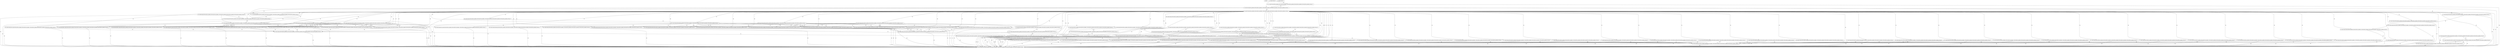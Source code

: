 digraph G {
  "1: match () ...
" [shape=box, ];
  "76: match (event_id) ...
" [shape=box, ];
  "70: match (event_id) ...
" [shape=box, ];
  "110: match (forward_flow_ip_header_6,forward_flow_tcp_header_1,forward_flow_ip_header_9,forward_flow_tcp_header_0,forward_flow_ip_header_8,event_id) ...
" [
  shape=box, ];
  "116: match (forward_flow_ip_header_6,forward_flow_tcp_header_1,forward_flow_ip_header_9,forward_flow_tcp_header_0,forward_flow_ip_header_8,event_id) ...
" [
  shape=box, ];
  "123: match (forward_flow_ip_header_6,forward_flow_tcp_header_1,forward_flow_ip_header_9,forward_flow_tcp_header_0,forward_flow_ip_header_8,event_id) ...
" [
  shape=box, ];
  "130: match (forward_flow_ip_header_6,forward_flow_tcp_header_1,forward_flow_ip_header_9,forward_flow_tcp_header_0,forward_flow_ip_header_8,event_id) ...
" [
  shape=box, ];
  "137: match (forward_flow_ip_header_6,forward_flow_tcp_header_1,forward_flow_ip_header_9,forward_flow_tcp_header_0,forward_flow_ip_header_8,event_id) ...
" [
  shape=box, ];
  "144: match (forward_flow_ip_header_6,forward_flow_tcp_header_1,forward_flow_ip_header_9,forward_flow_tcp_header_0,forward_flow_ip_header_8,event_id) ...
" [
  shape=box, ];
  "104: match (forward_flow_ip_header_6,forward_flow_tcp_header_1,forward_flow_ip_header_9,forward_flow_tcp_header_0,forward_flow_ip_header_8,event_id) ...
" [
  shape=box, ];
  "97: match (forward_flow_ip_header_6,forward_flow_tcp_header_1,forward_flow_ip_header_9,forward_flow_tcp_header_0,forward_flow_ip_header_8,event_id) ...
" [
  shape=box, ];
  "91: match (forward_flow_ip_header_6,forward_flow_tcp_header_1,forward_flow_ip_header_9,forward_flow_tcp_header_0,forward_flow_ip_header_8,event_id) ...
" [
  shape=box, ];
  "665: match (path_id,forward_flow_ip_header_6,forward_flow_tcp_header_1,forward_flow_ip_header_9,forward_flow_tcp_header_0,forward_flow_ip_header_8,event_id) ...
" [
  shape=box, ];
  "697: match (path_id,forward_flow_ip_header_6,forward_flow_tcp_header_1,forward_flow_ip_header_9,forward_flow_tcp_header_0,forward_flow_ip_header_8,event_id) ...
" [
  shape=box, ];
  "864: match (path_id,forward_flow_ip_header_6,forward_flow_tcp_header_1,forward_flow_ip_header_9,forward_flow_tcp_header_0,forward_flow_ip_header_8,event_id) ...
" [
  shape=box, ];
  "989: match (path_id,forward_flow_ip_header_6,forward_flow_tcp_header_1,forward_flow_ip_header_9,forward_flow_tcp_header_0,forward_flow_ip_header_8,event_id) ...
" [
  shape=box, ];
  "267: match (path_id,forward_flow_ip_header_6,forward_flow_tcp_header_1,forward_flow_ip_header_9,forward_flow_tcp_header_0,forward_flow_ip_header_8,event_id) ...
" [
  shape=box, ];
  "469: match (path_id,forward_flow_ip_header_6,forward_flow_tcp_header_1,forward_flow_ip_header_9,forward_flow_tcp_header_0,forward_flow_ip_header_8,event_id) ...
" [
  shape=box, ];
  "227: match (path_id,forward_flow_ip_header_6,forward_flow_tcp_header_1,forward_flow_ip_header_9,forward_flow_tcp_header_0,forward_flow_ip_header_8,event_id) ...
" [
  shape=box, ];
  "445: match (path_id,forward_flow_ip_header_6,forward_flow_tcp_header_1,forward_flow_ip_header_9,forward_flow_tcp_header_0,forward_flow_ip_header_8,event_id) ...
" [
  shape=box, ];
  "701: match (path_id,forward_flow_ip_header_6,forward_flow_tcp_header_1,forward_flow_ip_header_9,forward_flow_tcp_header_0,forward_flow_ip_header_8,event_id) ...
" [
  shape=box, ];
  "705: match (path_id,forward_flow_ip_header_6,forward_flow_tcp_header_1,forward_flow_ip_header_9,forward_flow_tcp_header_0,forward_flow_ip_header_8,event_id) ...
" [
  shape=box, ];
  "747: match (path_id,forward_flow_ip_header_6,forward_flow_tcp_header_1,forward_flow_ip_header_9,forward_flow_tcp_header_0,forward_flow_ip_header_8,event_id) ...
" [
  shape=box, ];
  "751: match (path_id,forward_flow_ip_header_6,forward_flow_tcp_header_1,forward_flow_ip_header_9,forward_flow_tcp_header_0,forward_flow_ip_header_8,event_id) ...
" [
  shape=box, ];
  "755: match (path_id,forward_flow_ip_header_6,forward_flow_tcp_header_1,forward_flow_ip_header_9,forward_flow_tcp_header_0,forward_flow_ip_header_8,event_id) ...
" [
  shape=box, ];
  "759: match (path_id,forward_flow_ip_header_6,forward_flow_tcp_header_1,forward_flow_ip_header_9,forward_flow_tcp_header_0,forward_flow_ip_header_8,event_id) ...
" [
  shape=box, ];
  "763: match (path_id,forward_flow_ip_header_6,forward_flow_tcp_header_1,forward_flow_ip_header_9,forward_flow_tcp_header_0,forward_flow_ip_header_8,event_id) ...
" [
  shape=box, ];
  "767: match (path_id,forward_flow_ip_header_6,forward_flow_tcp_header_1,forward_flow_ip_header_9,forward_flow_tcp_header_0,forward_flow_ip_header_8,event_id) ...
" [
  shape=box, ];
  "771: match (path_id,forward_flow_ip_header_6,forward_flow_tcp_header_1,forward_flow_ip_header_9,forward_flow_tcp_header_0,forward_flow_ip_header_8,event_id) ...
" [
  shape=box, ];
  "775: match (path_id,forward_flow_ip_header_6,forward_flow_tcp_header_1,forward_flow_ip_header_9,forward_flow_tcp_header_0,forward_flow_ip_header_8,event_id) ...
" [
  shape=box, ];
  "779: match (path_id,forward_flow_ip_header_6,forward_flow_tcp_header_1,forward_flow_ip_header_9,forward_flow_tcp_header_0,forward_flow_ip_header_8,event_id) ...
" [
  shape=box, ];
  "783: match (path_id,forward_flow_ip_header_6,forward_flow_tcp_header_1,forward_flow_ip_header_9,forward_flow_tcp_header_0,forward_flow_ip_header_8,event_id) ...
" [
  shape=box, ];
  "709: match (path_id,forward_flow_ip_header_6,forward_flow_tcp_header_1,forward_flow_ip_header_9,forward_flow_tcp_header_0,forward_flow_ip_header_8,event_id) ...
" [
  shape=box, ];
  "787: match (path_id,forward_flow_ip_header_6,forward_flow_tcp_header_1,forward_flow_ip_header_9,forward_flow_tcp_header_0,forward_flow_ip_header_8,event_id) ...
" [
  shape=box, ];
  "791: match (path_id,forward_flow_ip_header_6,forward_flow_tcp_header_1,forward_flow_ip_header_9,forward_flow_tcp_header_0,forward_flow_ip_header_8,event_id) ...
" [
  shape=box, ];
  "795: match (path_id,forward_flow_ip_header_6,forward_flow_tcp_header_1,forward_flow_ip_header_9,forward_flow_tcp_header_0,forward_flow_ip_header_8,event_id) ...
" [
  shape=box, ];
  "799: match (path_id,forward_flow_ip_header_6,forward_flow_tcp_header_1,forward_flow_ip_header_9,forward_flow_tcp_header_0,forward_flow_ip_header_8,event_id) ...
" [
  shape=box, ];
  "803: match (path_id,forward_flow_ip_header_6,forward_flow_tcp_header_1,forward_flow_ip_header_9,forward_flow_tcp_header_0,forward_flow_ip_header_8,event_id) ...
" [
  shape=box, ];
  "807: match (path_id,forward_flow_ip_header_6,forward_flow_tcp_header_1,forward_flow_ip_header_9,forward_flow_tcp_header_0,forward_flow_ip_header_8,event_id) ...
" [
  shape=box, ];
  "811: match (path_id,forward_flow_ip_header_6,forward_flow_tcp_header_1,forward_flow_ip_header_9,forward_flow_tcp_header_0,forward_flow_ip_header_8,event_id) ...
" [
  shape=box, ];
  "815: match (path_id,forward_flow_ip_header_6,forward_flow_tcp_header_1,forward_flow_ip_header_9,forward_flow_tcp_header_0,forward_flow_ip_header_8,event_id) ...
" [
  shape=box, ];
  "819: match (path_id,forward_flow_ip_header_6,forward_flow_tcp_header_1,forward_flow_ip_header_9,forward_flow_tcp_header_0,forward_flow_ip_header_8,event_id) ...
" [
  shape=box, ];
  "823: match (path_id,forward_flow_ip_header_6,forward_flow_tcp_header_1,forward_flow_ip_header_9,forward_flow_tcp_header_0,forward_flow_ip_header_8,event_id) ...
" [
  shape=box, ];
  "713: match (path_id,forward_flow_ip_header_6,forward_flow_tcp_header_1,forward_flow_ip_header_9,forward_flow_tcp_header_0,forward_flow_ip_header_8,event_id) ...
" [
  shape=box, ];
  "827: match (path_id,forward_flow_ip_header_6,forward_flow_tcp_header_1,forward_flow_ip_header_9,forward_flow_tcp_header_0,forward_flow_ip_header_8,event_id) ...
" [
  shape=box, ];
  "831: match (path_id,forward_flow_ip_header_6,forward_flow_tcp_header_1,forward_flow_ip_header_9,forward_flow_tcp_header_0,forward_flow_ip_header_8,event_id) ...
" [
  shape=box, ];
  "723: match (path_id,forward_flow_ip_header_6,forward_flow_tcp_header_1,forward_flow_ip_header_9,forward_flow_tcp_header_0,forward_flow_ip_header_8,event_id) ...
" [
  shape=box, ];
  "727: match (path_id,forward_flow_ip_header_6,forward_flow_tcp_header_1,forward_flow_ip_header_9,forward_flow_tcp_header_0,forward_flow_ip_header_8,event_id) ...
" [
  shape=box, ];
  "731: match (path_id,forward_flow_ip_header_6,forward_flow_tcp_header_1,forward_flow_ip_header_9,forward_flow_tcp_header_0,forward_flow_ip_header_8,event_id) ...
" [
  shape=box, ];
  "735: match (path_id,forward_flow_ip_header_6,forward_flow_tcp_header_1,forward_flow_ip_header_9,forward_flow_tcp_header_0,forward_flow_ip_header_8,event_id) ...
" [
  shape=box, ];
  "739: match (path_id,forward_flow_ip_header_6,forward_flow_tcp_header_1,forward_flow_ip_header_9,forward_flow_tcp_header_0,forward_flow_ip_header_8,event_id) ...
" [
  shape=box, ];
  "743: match (path_id,forward_flow_ip_header_6,forward_flow_tcp_header_1,forward_flow_ip_header_9,forward_flow_tcp_header_0,forward_flow_ip_header_8,event_id) ...
" [
  shape=box, ];
  "221: match (path_id,forward_flow_ip_header_6,forward_flow_tcp_header_1,forward_flow_ip_header_9,forward_flow_tcp_header_0,forward_flow_ip_header_8,event_id) ...
" [
  shape=box, ];
  "261: match (path_id,forward_flow_ip_header_6,forward_flow_tcp_header_1,forward_flow_ip_header_9,forward_flow_tcp_header_0,forward_flow_ip_header_8,event_id) ...
" [
  shape=box, ];
  "463: match (path_id,forward_flow_ip_header_6,forward_flow_tcp_header_1,forward_flow_ip_header_9,forward_flow_tcp_header_0,forward_flow_ip_header_8,event_id) ...
" [
  shape=box, ];
  "254: match (path_id,forward_flow_ip_header_6,forward_flow_tcp_header_1,forward_flow_ip_header_9,forward_flow_tcp_header_0,forward_flow_ip_header_8,event_id) ...
" [
  shape=box, ];
  "671: match (path_id,forward_flow_ip_header_6,forward_flow_tcp_header_1,forward_flow_ip_header_9,forward_flow_tcp_header_0,forward_flow_ip_header_8,event_id) ...
" [
  shape=box, ];
  "677: match (path_id,forward_flow_ip_header_6,forward_flow_tcp_header_1,forward_flow_ip_header_9,forward_flow_tcp_header_0,forward_flow_ip_header_8,event_id) ...
" [
  shape=box, ];
  "682: match (path_id,forward_flow_ip_header_6,forward_flow_tcp_header_1,forward_flow_ip_header_9,forward_flow_tcp_header_0,forward_flow_ip_header_8,event_id) ...
" [
  shape=box, ];
  "687: match (path_id,forward_flow_ip_header_6,forward_flow_tcp_header_1,forward_flow_ip_header_9,forward_flow_tcp_header_0,forward_flow_ip_header_8,event_id) ...
" [
  shape=box, ];
  "694: match (path_id,forward_flow_ip_header_6,forward_flow_tcp_header_1,forward_flow_ip_header_9,forward_flow_tcp_header_0,forward_flow_ip_header_8,event_id) ...
" [
  shape=box, ];
  "189: match (path_id,forward_flow_ip_header_6,forward_flow_tcp_header_1,forward_flow_ip_header_9,forward_flow_tcp_header_0,forward_flow_ip_header_8,event_id) ...
" [
  shape=box, ];
  "193: match (path_id,forward_flow_ip_header_6,forward_flow_tcp_header_1,forward_flow_ip_header_9,forward_flow_tcp_header_0,forward_flow_ip_header_8,event_id) ...
" [
  shape=box, ];
  "198: match (path_id,forward_flow_ip_header_6,forward_flow_tcp_header_1,forward_flow_ip_header_9,forward_flow_tcp_header_0,forward_flow_ip_header_8,event_id) ...
" [
  shape=box, ];
  "203: match (path_id,forward_flow_ip_header_6,forward_flow_tcp_header_1,forward_flow_ip_header_9,forward_flow_tcp_header_0,forward_flow_ip_header_8,event_id) ...
" [
  shape=box, ];
  "208: match (path_id,forward_flow_ip_header_6,forward_flow_tcp_header_1,forward_flow_ip_header_9,forward_flow_tcp_header_0,forward_flow_ip_header_8,event_id) ...
" [
  shape=box, ];
  "213: match (path_id,forward_flow_ip_header_6,forward_flow_tcp_header_1,forward_flow_ip_header_9,forward_flow_tcp_header_0,forward_flow_ip_header_8,event_id) ...
" [
  shape=box, ];
  "450: match (path_id,forward_flow_ip_header_6,forward_flow_tcp_header_1,forward_flow_ip_header_9,forward_flow_tcp_header_0,forward_flow_ip_header_8,event_id) ...
" [
  shape=box, ];
  "456: match (path_id,forward_flow_ip_header_6,forward_flow_tcp_header_1,forward_flow_ip_header_9,forward_flow_tcp_header_0,forward_flow_ip_header_8,event_id) ...
" [
  shape=box, ];
  "663: match (path_id,forward_flow_ip_header_6,forward_flow_tcp_header_1,forward_flow_ip_header_9,forward_flow_tcp_header_0,forward_flow_ip_header_8,event_id) ...
" [
  shape=box, ];
  "248: match (path_id,forward_flow_ip_header_6,forward_flow_tcp_header_1,forward_flow_ip_header_9,forward_flow_tcp_header_0,forward_flow_ip_header_8,event_id) ...
" [
  shape=box, ];
  "152: match (path_id,forward_flow_ip_header_6,forward_flow_tcp_header_1,forward_flow_ip_header_9,forward_flow_tcp_header_0,forward_flow_ip_header_8,event_id) ...
" [
  shape=box, ];
  "157: match (path_id,forward_flow_ip_header_6,forward_flow_tcp_header_1,forward_flow_ip_header_9,forward_flow_tcp_header_0,forward_flow_ip_header_8,event_id) ...
" [
  shape=box, ];
  "163: match (path_id,forward_flow_ip_header_6,forward_flow_tcp_header_1,forward_flow_ip_header_9,forward_flow_tcp_header_0,forward_flow_ip_header_8,event_id) ...
" [
  shape=box, ];
  "169: match (path_id,forward_flow_ip_header_6,forward_flow_tcp_header_1,forward_flow_ip_header_9,forward_flow_tcp_header_0,forward_flow_ip_header_8,event_id) ...
" [
  shape=box, ];
  "175: match (path_id,forward_flow_ip_header_6,forward_flow_tcp_header_1,forward_flow_ip_header_9,forward_flow_tcp_header_0,forward_flow_ip_header_8,event_id) ...
" [
  shape=box, ];
  "181: match (path_id,forward_flow_ip_header_6,forward_flow_tcp_header_1,forward_flow_ip_header_9,forward_flow_tcp_header_0,forward_flow_ip_header_8,event_id) ...
" [
  shape=box, ];
  "935: match (path_id,forward_flow_ip_header_6,forward_flow_tcp_header_1,forward_flow_ip_header_9,forward_flow_tcp_header_0,forward_flow_ip_header_8,event_id) ...
" [
  shape=box, ];
  "438: match (path_id4611,path_id,forward_flow_ip_header_6,forward_flow_tcp_header_1,forward_flow_ip_header_9,forward_flow_tcp_header_0,forward_flow_ip_header_8,event_id) ...
" [
  shape=box, ];
  "437: match (path_id4611,path_id,forward_flow_ip_header_6,forward_flow_tcp_header_1,forward_flow_ip_header_9,forward_flow_tcp_header_0,forward_flow_ip_header_8,event_id) ...
" [
  shape=box, ];
  "416: match (path_id4611,path_id,forward_flow_ip_header_6,forward_flow_tcp_header_1,forward_flow_ip_header_9,forward_flow_tcp_header_0,forward_flow_ip_header_8,event_id) ...
" [
  shape=box, ];
  "395: match (path_id4611,path_id,forward_flow_ip_header_6,forward_flow_tcp_header_1,forward_flow_ip_header_9,forward_flow_tcp_header_0,forward_flow_ip_header_8,event_id) ...
" [
  shape=box, ];
  "374: match (path_id4611,path_id,forward_flow_ip_header_6,forward_flow_tcp_header_1,forward_flow_ip_header_9,forward_flow_tcp_header_0,forward_flow_ip_header_8,event_id) ...
" [
  shape=box, ];
  "353: match (path_id4611,path_id,forward_flow_ip_header_6,forward_flow_tcp_header_1,forward_flow_ip_header_9,forward_flow_tcp_header_0,forward_flow_ip_header_8,event_id) ...
" [
  shape=box, ];
  "332: match (path_id4611,path_id,forward_flow_ip_header_6,forward_flow_tcp_header_1,forward_flow_ip_header_9,forward_flow_tcp_header_0,forward_flow_ip_header_8,event_id) ...
" [
  shape=box, ];
  "311: match (path_id4611,path_id,forward_flow_ip_header_6,forward_flow_tcp_header_1,forward_flow_ip_header_9,forward_flow_tcp_header_0,forward_flow_ip_header_8,event_id) ...
" [
  shape=box, ];
  "290: match (path_id4611,path_id,forward_flow_ip_header_6,forward_flow_tcp_header_1,forward_flow_ip_header_9,forward_flow_tcp_header_0,forward_flow_ip_header_8,event_id) ...
" [
  shape=box, ];
  "656: match (path_id4616,path_id,forward_flow_ip_header_6,forward_flow_tcp_header_1,forward_flow_ip_header_9,forward_flow_tcp_header_0,forward_flow_ip_header_8,event_id) ...
" [
  shape=box, ];
  "655: match (path_id4616,path_id,forward_flow_ip_header_6,forward_flow_tcp_header_1,forward_flow_ip_header_9,forward_flow_tcp_header_0,forward_flow_ip_header_8,event_id) ...
" [
  shape=box, ];
  "632: match (path_id4616,path_id,forward_flow_ip_header_6,forward_flow_tcp_header_1,forward_flow_ip_header_9,forward_flow_tcp_header_0,forward_flow_ip_header_8,event_id) ...
" [
  shape=box, ];
  "609: match (path_id4616,path_id,forward_flow_ip_header_6,forward_flow_tcp_header_1,forward_flow_ip_header_9,forward_flow_tcp_header_0,forward_flow_ip_header_8,event_id) ...
" [
  shape=box, ];
  "586: match (path_id4616,path_id,forward_flow_ip_header_6,forward_flow_tcp_header_1,forward_flow_ip_header_9,forward_flow_tcp_header_0,forward_flow_ip_header_8,event_id) ...
" [
  shape=box, ];
  "563: match (path_id4616,path_id,forward_flow_ip_header_6,forward_flow_tcp_header_1,forward_flow_ip_header_9,forward_flow_tcp_header_0,forward_flow_ip_header_8,event_id) ...
" [
  shape=box, ];
  "540: match (path_id4616,path_id,forward_flow_ip_header_6,forward_flow_tcp_header_1,forward_flow_ip_header_9,forward_flow_tcp_header_0,forward_flow_ip_header_8,event_id) ...
" [
  shape=box, ];
  "517: match (path_id4616,path_id,forward_flow_ip_header_6,forward_flow_tcp_header_1,forward_flow_ip_header_9,forward_flow_tcp_header_0,forward_flow_ip_header_8,event_id) ...
" [
  shape=box, ];
  "494: match (path_id4616,path_id,forward_flow_ip_header_6,forward_flow_tcp_header_1,forward_flow_ip_header_9,forward_flow_tcp_header_0,forward_flow_ip_header_8,event_id) ...
" [
  shape=box, ];
  
  
  "76: match (event_id) ...
" -> "97: match (forward_flow_ip_header_6,forward_flow_tcp_header_1,forward_flow_ip_header_9,forward_flow_tcp_header_0,forward_flow_ip_header_8,event_id) ...
" [
  label="WR", ];
  "76: match (event_id) ...
" -> "91: match (forward_flow_ip_header_6,forward_flow_tcp_header_1,forward_flow_ip_header_9,forward_flow_tcp_header_0,forward_flow_ip_header_8,event_id) ...
" [
  label="WW", ];
  "110: match (forward_flow_ip_header_6,forward_flow_tcp_header_1,forward_flow_ip_header_9,forward_flow_tcp_header_0,forward_flow_ip_header_8,event_id) ...
" -> "989: match (path_id,forward_flow_ip_header_6,forward_flow_tcp_header_1,forward_flow_ip_header_9,forward_flow_tcp_header_0,forward_flow_ip_header_8,event_id) ...
" [
  label="RW", ];
  "110: match (forward_flow_ip_header_6,forward_flow_tcp_header_1,forward_flow_ip_header_9,forward_flow_tcp_header_0,forward_flow_ip_header_8,event_id) ...
" -> "189: match (path_id,forward_flow_ip_header_6,forward_flow_tcp_header_1,forward_flow_ip_header_9,forward_flow_tcp_header_0,forward_flow_ip_header_8,event_id) ...
" [
  label="WR", ];
  "110: match (forward_flow_ip_header_6,forward_flow_tcp_header_1,forward_flow_ip_header_9,forward_flow_tcp_header_0,forward_flow_ip_header_8,event_id) ...
" -> "152: match (path_id,forward_flow_ip_header_6,forward_flow_tcp_header_1,forward_flow_ip_header_9,forward_flow_tcp_header_0,forward_flow_ip_header_8,event_id) ...
" [
  label="WW", ];
  "116: match (forward_flow_ip_header_6,forward_flow_tcp_header_1,forward_flow_ip_header_9,forward_flow_tcp_header_0,forward_flow_ip_header_8,event_id) ...
" -> "989: match (path_id,forward_flow_ip_header_6,forward_flow_tcp_header_1,forward_flow_ip_header_9,forward_flow_tcp_header_0,forward_flow_ip_header_8,event_id) ...
" [
  label="RW", ];
  "116: match (forward_flow_ip_header_6,forward_flow_tcp_header_1,forward_flow_ip_header_9,forward_flow_tcp_header_0,forward_flow_ip_header_8,event_id) ...
" -> "193: match (path_id,forward_flow_ip_header_6,forward_flow_tcp_header_1,forward_flow_ip_header_9,forward_flow_tcp_header_0,forward_flow_ip_header_8,event_id) ...
" [
  label="WR", ];
  "116: match (forward_flow_ip_header_6,forward_flow_tcp_header_1,forward_flow_ip_header_9,forward_flow_tcp_header_0,forward_flow_ip_header_8,event_id) ...
" -> "157: match (path_id,forward_flow_ip_header_6,forward_flow_tcp_header_1,forward_flow_ip_header_9,forward_flow_tcp_header_0,forward_flow_ip_header_8,event_id) ...
" [
  label="WW", ];
  "123: match (forward_flow_ip_header_6,forward_flow_tcp_header_1,forward_flow_ip_header_9,forward_flow_tcp_header_0,forward_flow_ip_header_8,event_id) ...
" -> "989: match (path_id,forward_flow_ip_header_6,forward_flow_tcp_header_1,forward_flow_ip_header_9,forward_flow_tcp_header_0,forward_flow_ip_header_8,event_id) ...
" [
  label="RW", ];
  "123: match (forward_flow_ip_header_6,forward_flow_tcp_header_1,forward_flow_ip_header_9,forward_flow_tcp_header_0,forward_flow_ip_header_8,event_id) ...
" -> "198: match (path_id,forward_flow_ip_header_6,forward_flow_tcp_header_1,forward_flow_ip_header_9,forward_flow_tcp_header_0,forward_flow_ip_header_8,event_id) ...
" [
  label="WR", ];
  "123: match (forward_flow_ip_header_6,forward_flow_tcp_header_1,forward_flow_ip_header_9,forward_flow_tcp_header_0,forward_flow_ip_header_8,event_id) ...
" -> "163: match (path_id,forward_flow_ip_header_6,forward_flow_tcp_header_1,forward_flow_ip_header_9,forward_flow_tcp_header_0,forward_flow_ip_header_8,event_id) ...
" [
  label="WW", ];
  "130: match (forward_flow_ip_header_6,forward_flow_tcp_header_1,forward_flow_ip_header_9,forward_flow_tcp_header_0,forward_flow_ip_header_8,event_id) ...
" -> "989: match (path_id,forward_flow_ip_header_6,forward_flow_tcp_header_1,forward_flow_ip_header_9,forward_flow_tcp_header_0,forward_flow_ip_header_8,event_id) ...
" [
  label="RW", ];
  "130: match (forward_flow_ip_header_6,forward_flow_tcp_header_1,forward_flow_ip_header_9,forward_flow_tcp_header_0,forward_flow_ip_header_8,event_id) ...
" -> "203: match (path_id,forward_flow_ip_header_6,forward_flow_tcp_header_1,forward_flow_ip_header_9,forward_flow_tcp_header_0,forward_flow_ip_header_8,event_id) ...
" [
  label="WR", ];
  "130: match (forward_flow_ip_header_6,forward_flow_tcp_header_1,forward_flow_ip_header_9,forward_flow_tcp_header_0,forward_flow_ip_header_8,event_id) ...
" -> "169: match (path_id,forward_flow_ip_header_6,forward_flow_tcp_header_1,forward_flow_ip_header_9,forward_flow_tcp_header_0,forward_flow_ip_header_8,event_id) ...
" [
  label="WW", ];
  "137: match (forward_flow_ip_header_6,forward_flow_tcp_header_1,forward_flow_ip_header_9,forward_flow_tcp_header_0,forward_flow_ip_header_8,event_id) ...
" -> "989: match (path_id,forward_flow_ip_header_6,forward_flow_tcp_header_1,forward_flow_ip_header_9,forward_flow_tcp_header_0,forward_flow_ip_header_8,event_id) ...
" [
  label="RW", ];
  "137: match (forward_flow_ip_header_6,forward_flow_tcp_header_1,forward_flow_ip_header_9,forward_flow_tcp_header_0,forward_flow_ip_header_8,event_id) ...
" -> "208: match (path_id,forward_flow_ip_header_6,forward_flow_tcp_header_1,forward_flow_ip_header_9,forward_flow_tcp_header_0,forward_flow_ip_header_8,event_id) ...
" [
  label="WR", ];
  "137: match (forward_flow_ip_header_6,forward_flow_tcp_header_1,forward_flow_ip_header_9,forward_flow_tcp_header_0,forward_flow_ip_header_8,event_id) ...
" -> "175: match (path_id,forward_flow_ip_header_6,forward_flow_tcp_header_1,forward_flow_ip_header_9,forward_flow_tcp_header_0,forward_flow_ip_header_8,event_id) ...
" [
  label="WW", ];
  "144: match (forward_flow_ip_header_6,forward_flow_tcp_header_1,forward_flow_ip_header_9,forward_flow_tcp_header_0,forward_flow_ip_header_8,event_id) ...
" -> "989: match (path_id,forward_flow_ip_header_6,forward_flow_tcp_header_1,forward_flow_ip_header_9,forward_flow_tcp_header_0,forward_flow_ip_header_8,event_id) ...
" [
  label="RW", ];
  "144: match (forward_flow_ip_header_6,forward_flow_tcp_header_1,forward_flow_ip_header_9,forward_flow_tcp_header_0,forward_flow_ip_header_8,event_id) ...
" -> "213: match (path_id,forward_flow_ip_header_6,forward_flow_tcp_header_1,forward_flow_ip_header_9,forward_flow_tcp_header_0,forward_flow_ip_header_8,event_id) ...
" [
  label="WR", ];
  "144: match (forward_flow_ip_header_6,forward_flow_tcp_header_1,forward_flow_ip_header_9,forward_flow_tcp_header_0,forward_flow_ip_header_8,event_id) ...
" -> "181: match (path_id,forward_flow_ip_header_6,forward_flow_tcp_header_1,forward_flow_ip_header_9,forward_flow_tcp_header_0,forward_flow_ip_header_8,event_id) ...
" [
  label="WW", ];
  "104: match (forward_flow_ip_header_6,forward_flow_tcp_header_1,forward_flow_ip_header_9,forward_flow_tcp_header_0,forward_flow_ip_header_8,event_id) ...
" -> "665: match (path_id,forward_flow_ip_header_6,forward_flow_tcp_header_1,forward_flow_ip_header_9,forward_flow_tcp_header_0,forward_flow_ip_header_8,event_id) ...
" [
  label="WR", ];
  "104: match (forward_flow_ip_header_6,forward_flow_tcp_header_1,forward_flow_ip_header_9,forward_flow_tcp_header_0,forward_flow_ip_header_8,event_id) ...
" -> "697: match (path_id,forward_flow_ip_header_6,forward_flow_tcp_header_1,forward_flow_ip_header_9,forward_flow_tcp_header_0,forward_flow_ip_header_8,event_id) ...
" [
  label="WR", ];
  "104: match (forward_flow_ip_header_6,forward_flow_tcp_header_1,forward_flow_ip_header_9,forward_flow_tcp_header_0,forward_flow_ip_header_8,event_id) ...
" -> "864: match (path_id,forward_flow_ip_header_6,forward_flow_tcp_header_1,forward_flow_ip_header_9,forward_flow_tcp_header_0,forward_flow_ip_header_8,event_id) ...
" [
  label="WR", ];
  "104: match (forward_flow_ip_header_6,forward_flow_tcp_header_1,forward_flow_ip_header_9,forward_flow_tcp_header_0,forward_flow_ip_header_8,event_id) ...
" -> "989: match (path_id,forward_flow_ip_header_6,forward_flow_tcp_header_1,forward_flow_ip_header_9,forward_flow_tcp_header_0,forward_flow_ip_header_8,event_id) ...
" [
  label="RW", ];
  "104: match (forward_flow_ip_header_6,forward_flow_tcp_header_1,forward_flow_ip_header_9,forward_flow_tcp_header_0,forward_flow_ip_header_8,event_id) ...
" -> "989: match (path_id,forward_flow_ip_header_6,forward_flow_tcp_header_1,forward_flow_ip_header_9,forward_flow_tcp_header_0,forward_flow_ip_header_8,event_id) ...
" [
  label="WR", ];
  "104: match (forward_flow_ip_header_6,forward_flow_tcp_header_1,forward_flow_ip_header_9,forward_flow_tcp_header_0,forward_flow_ip_header_8,event_id) ...
" -> "267: match (path_id,forward_flow_ip_header_6,forward_flow_tcp_header_1,forward_flow_ip_header_9,forward_flow_tcp_header_0,forward_flow_ip_header_8,event_id) ...
" [
  label="WR", ];
  "104: match (forward_flow_ip_header_6,forward_flow_tcp_header_1,forward_flow_ip_header_9,forward_flow_tcp_header_0,forward_flow_ip_header_8,event_id) ...
" -> "469: match (path_id,forward_flow_ip_header_6,forward_flow_tcp_header_1,forward_flow_ip_header_9,forward_flow_tcp_header_0,forward_flow_ip_header_8,event_id) ...
" [
  label="WR", ];
  "104: match (forward_flow_ip_header_6,forward_flow_tcp_header_1,forward_flow_ip_header_9,forward_flow_tcp_header_0,forward_flow_ip_header_8,event_id) ...
" -> "227: match (path_id,forward_flow_ip_header_6,forward_flow_tcp_header_1,forward_flow_ip_header_9,forward_flow_tcp_header_0,forward_flow_ip_header_8,event_id) ...
" [
  label="WR", ];
  "104: match (forward_flow_ip_header_6,forward_flow_tcp_header_1,forward_flow_ip_header_9,forward_flow_tcp_header_0,forward_flow_ip_header_8,event_id) ...
" -> "445: match (path_id,forward_flow_ip_header_6,forward_flow_tcp_header_1,forward_flow_ip_header_9,forward_flow_tcp_header_0,forward_flow_ip_header_8,event_id) ...
" [
  label="WR", ];
  "104: match (forward_flow_ip_header_6,forward_flow_tcp_header_1,forward_flow_ip_header_9,forward_flow_tcp_header_0,forward_flow_ip_header_8,event_id) ...
" -> "701: match (path_id,forward_flow_ip_header_6,forward_flow_tcp_header_1,forward_flow_ip_header_9,forward_flow_tcp_header_0,forward_flow_ip_header_8,event_id) ...
" [
  label="WR", ];
  "104: match (forward_flow_ip_header_6,forward_flow_tcp_header_1,forward_flow_ip_header_9,forward_flow_tcp_header_0,forward_flow_ip_header_8,event_id) ...
" -> "705: match (path_id,forward_flow_ip_header_6,forward_flow_tcp_header_1,forward_flow_ip_header_9,forward_flow_tcp_header_0,forward_flow_ip_header_8,event_id) ...
" [
  label="WR", ];
  "104: match (forward_flow_ip_header_6,forward_flow_tcp_header_1,forward_flow_ip_header_9,forward_flow_tcp_header_0,forward_flow_ip_header_8,event_id) ...
" -> "747: match (path_id,forward_flow_ip_header_6,forward_flow_tcp_header_1,forward_flow_ip_header_9,forward_flow_tcp_header_0,forward_flow_ip_header_8,event_id) ...
" [
  label="WR", ];
  "104: match (forward_flow_ip_header_6,forward_flow_tcp_header_1,forward_flow_ip_header_9,forward_flow_tcp_header_0,forward_flow_ip_header_8,event_id) ...
" -> "751: match (path_id,forward_flow_ip_header_6,forward_flow_tcp_header_1,forward_flow_ip_header_9,forward_flow_tcp_header_0,forward_flow_ip_header_8,event_id) ...
" [
  label="WR", ];
  "104: match (forward_flow_ip_header_6,forward_flow_tcp_header_1,forward_flow_ip_header_9,forward_flow_tcp_header_0,forward_flow_ip_header_8,event_id) ...
" -> "755: match (path_id,forward_flow_ip_header_6,forward_flow_tcp_header_1,forward_flow_ip_header_9,forward_flow_tcp_header_0,forward_flow_ip_header_8,event_id) ...
" [
  label="WR", ];
  "104: match (forward_flow_ip_header_6,forward_flow_tcp_header_1,forward_flow_ip_header_9,forward_flow_tcp_header_0,forward_flow_ip_header_8,event_id) ...
" -> "759: match (path_id,forward_flow_ip_header_6,forward_flow_tcp_header_1,forward_flow_ip_header_9,forward_flow_tcp_header_0,forward_flow_ip_header_8,event_id) ...
" [
  label="WR", ];
  "104: match (forward_flow_ip_header_6,forward_flow_tcp_header_1,forward_flow_ip_header_9,forward_flow_tcp_header_0,forward_flow_ip_header_8,event_id) ...
" -> "763: match (path_id,forward_flow_ip_header_6,forward_flow_tcp_header_1,forward_flow_ip_header_9,forward_flow_tcp_header_0,forward_flow_ip_header_8,event_id) ...
" [
  label="WR", ];
  "104: match (forward_flow_ip_header_6,forward_flow_tcp_header_1,forward_flow_ip_header_9,forward_flow_tcp_header_0,forward_flow_ip_header_8,event_id) ...
" -> "767: match (path_id,forward_flow_ip_header_6,forward_flow_tcp_header_1,forward_flow_ip_header_9,forward_flow_tcp_header_0,forward_flow_ip_header_8,event_id) ...
" [
  label="WR", ];
  "104: match (forward_flow_ip_header_6,forward_flow_tcp_header_1,forward_flow_ip_header_9,forward_flow_tcp_header_0,forward_flow_ip_header_8,event_id) ...
" -> "771: match (path_id,forward_flow_ip_header_6,forward_flow_tcp_header_1,forward_flow_ip_header_9,forward_flow_tcp_header_0,forward_flow_ip_header_8,event_id) ...
" [
  label="WR", ];
  "104: match (forward_flow_ip_header_6,forward_flow_tcp_header_1,forward_flow_ip_header_9,forward_flow_tcp_header_0,forward_flow_ip_header_8,event_id) ...
" -> "775: match (path_id,forward_flow_ip_header_6,forward_flow_tcp_header_1,forward_flow_ip_header_9,forward_flow_tcp_header_0,forward_flow_ip_header_8,event_id) ...
" [
  label="WR", ];
  "104: match (forward_flow_ip_header_6,forward_flow_tcp_header_1,forward_flow_ip_header_9,forward_flow_tcp_header_0,forward_flow_ip_header_8,event_id) ...
" -> "779: match (path_id,forward_flow_ip_header_6,forward_flow_tcp_header_1,forward_flow_ip_header_9,forward_flow_tcp_header_0,forward_flow_ip_header_8,event_id) ...
" [
  label="WR", ];
  "104: match (forward_flow_ip_header_6,forward_flow_tcp_header_1,forward_flow_ip_header_9,forward_flow_tcp_header_0,forward_flow_ip_header_8,event_id) ...
" -> "783: match (path_id,forward_flow_ip_header_6,forward_flow_tcp_header_1,forward_flow_ip_header_9,forward_flow_tcp_header_0,forward_flow_ip_header_8,event_id) ...
" [
  label="WR", ];
  "104: match (forward_flow_ip_header_6,forward_flow_tcp_header_1,forward_flow_ip_header_9,forward_flow_tcp_header_0,forward_flow_ip_header_8,event_id) ...
" -> "709: match (path_id,forward_flow_ip_header_6,forward_flow_tcp_header_1,forward_flow_ip_header_9,forward_flow_tcp_header_0,forward_flow_ip_header_8,event_id) ...
" [
  label="WR", ];
  "104: match (forward_flow_ip_header_6,forward_flow_tcp_header_1,forward_flow_ip_header_9,forward_flow_tcp_header_0,forward_flow_ip_header_8,event_id) ...
" -> "787: match (path_id,forward_flow_ip_header_6,forward_flow_tcp_header_1,forward_flow_ip_header_9,forward_flow_tcp_header_0,forward_flow_ip_header_8,event_id) ...
" [
  label="WR", ];
  "104: match (forward_flow_ip_header_6,forward_flow_tcp_header_1,forward_flow_ip_header_9,forward_flow_tcp_header_0,forward_flow_ip_header_8,event_id) ...
" -> "791: match (path_id,forward_flow_ip_header_6,forward_flow_tcp_header_1,forward_flow_ip_header_9,forward_flow_tcp_header_0,forward_flow_ip_header_8,event_id) ...
" [
  label="WR", ];
  "104: match (forward_flow_ip_header_6,forward_flow_tcp_header_1,forward_flow_ip_header_9,forward_flow_tcp_header_0,forward_flow_ip_header_8,event_id) ...
" -> "795: match (path_id,forward_flow_ip_header_6,forward_flow_tcp_header_1,forward_flow_ip_header_9,forward_flow_tcp_header_0,forward_flow_ip_header_8,event_id) ...
" [
  label="WR", ];
  "104: match (forward_flow_ip_header_6,forward_flow_tcp_header_1,forward_flow_ip_header_9,forward_flow_tcp_header_0,forward_flow_ip_header_8,event_id) ...
" -> "799: match (path_id,forward_flow_ip_header_6,forward_flow_tcp_header_1,forward_flow_ip_header_9,forward_flow_tcp_header_0,forward_flow_ip_header_8,event_id) ...
" [
  label="WR", ];
  "104: match (forward_flow_ip_header_6,forward_flow_tcp_header_1,forward_flow_ip_header_9,forward_flow_tcp_header_0,forward_flow_ip_header_8,event_id) ...
" -> "803: match (path_id,forward_flow_ip_header_6,forward_flow_tcp_header_1,forward_flow_ip_header_9,forward_flow_tcp_header_0,forward_flow_ip_header_8,event_id) ...
" [
  label="WR", ];
  "104: match (forward_flow_ip_header_6,forward_flow_tcp_header_1,forward_flow_ip_header_9,forward_flow_tcp_header_0,forward_flow_ip_header_8,event_id) ...
" -> "807: match (path_id,forward_flow_ip_header_6,forward_flow_tcp_header_1,forward_flow_ip_header_9,forward_flow_tcp_header_0,forward_flow_ip_header_8,event_id) ...
" [
  label="WR", ];
  "104: match (forward_flow_ip_header_6,forward_flow_tcp_header_1,forward_flow_ip_header_9,forward_flow_tcp_header_0,forward_flow_ip_header_8,event_id) ...
" -> "811: match (path_id,forward_flow_ip_header_6,forward_flow_tcp_header_1,forward_flow_ip_header_9,forward_flow_tcp_header_0,forward_flow_ip_header_8,event_id) ...
" [
  label="WR", ];
  "104: match (forward_flow_ip_header_6,forward_flow_tcp_header_1,forward_flow_ip_header_9,forward_flow_tcp_header_0,forward_flow_ip_header_8,event_id) ...
" -> "815: match (path_id,forward_flow_ip_header_6,forward_flow_tcp_header_1,forward_flow_ip_header_9,forward_flow_tcp_header_0,forward_flow_ip_header_8,event_id) ...
" [
  label="WR", ];
  "104: match (forward_flow_ip_header_6,forward_flow_tcp_header_1,forward_flow_ip_header_9,forward_flow_tcp_header_0,forward_flow_ip_header_8,event_id) ...
" -> "819: match (path_id,forward_flow_ip_header_6,forward_flow_tcp_header_1,forward_flow_ip_header_9,forward_flow_tcp_header_0,forward_flow_ip_header_8,event_id) ...
" [
  label="WR", ];
  "104: match (forward_flow_ip_header_6,forward_flow_tcp_header_1,forward_flow_ip_header_9,forward_flow_tcp_header_0,forward_flow_ip_header_8,event_id) ...
" -> "823: match (path_id,forward_flow_ip_header_6,forward_flow_tcp_header_1,forward_flow_ip_header_9,forward_flow_tcp_header_0,forward_flow_ip_header_8,event_id) ...
" [
  label="WR", ];
  "104: match (forward_flow_ip_header_6,forward_flow_tcp_header_1,forward_flow_ip_header_9,forward_flow_tcp_header_0,forward_flow_ip_header_8,event_id) ...
" -> "713: match (path_id,forward_flow_ip_header_6,forward_flow_tcp_header_1,forward_flow_ip_header_9,forward_flow_tcp_header_0,forward_flow_ip_header_8,event_id) ...
" [
  label="WR", ];
  "104: match (forward_flow_ip_header_6,forward_flow_tcp_header_1,forward_flow_ip_header_9,forward_flow_tcp_header_0,forward_flow_ip_header_8,event_id) ...
" -> "827: match (path_id,forward_flow_ip_header_6,forward_flow_tcp_header_1,forward_flow_ip_header_9,forward_flow_tcp_header_0,forward_flow_ip_header_8,event_id) ...
" [
  label="WR", ];
  "104: match (forward_flow_ip_header_6,forward_flow_tcp_header_1,forward_flow_ip_header_9,forward_flow_tcp_header_0,forward_flow_ip_header_8,event_id) ...
" -> "831: match (path_id,forward_flow_ip_header_6,forward_flow_tcp_header_1,forward_flow_ip_header_9,forward_flow_tcp_header_0,forward_flow_ip_header_8,event_id) ...
" [
  label="WR", ];
  "104: match (forward_flow_ip_header_6,forward_flow_tcp_header_1,forward_flow_ip_header_9,forward_flow_tcp_header_0,forward_flow_ip_header_8,event_id) ...
" -> "723: match (path_id,forward_flow_ip_header_6,forward_flow_tcp_header_1,forward_flow_ip_header_9,forward_flow_tcp_header_0,forward_flow_ip_header_8,event_id) ...
" [
  label="WR", ];
  "104: match (forward_flow_ip_header_6,forward_flow_tcp_header_1,forward_flow_ip_header_9,forward_flow_tcp_header_0,forward_flow_ip_header_8,event_id) ...
" -> "727: match (path_id,forward_flow_ip_header_6,forward_flow_tcp_header_1,forward_flow_ip_header_9,forward_flow_tcp_header_0,forward_flow_ip_header_8,event_id) ...
" [
  label="WR", ];
  "104: match (forward_flow_ip_header_6,forward_flow_tcp_header_1,forward_flow_ip_header_9,forward_flow_tcp_header_0,forward_flow_ip_header_8,event_id) ...
" -> "731: match (path_id,forward_flow_ip_header_6,forward_flow_tcp_header_1,forward_flow_ip_header_9,forward_flow_tcp_header_0,forward_flow_ip_header_8,event_id) ...
" [
  label="WR", ];
  "104: match (forward_flow_ip_header_6,forward_flow_tcp_header_1,forward_flow_ip_header_9,forward_flow_tcp_header_0,forward_flow_ip_header_8,event_id) ...
" -> "735: match (path_id,forward_flow_ip_header_6,forward_flow_tcp_header_1,forward_flow_ip_header_9,forward_flow_tcp_header_0,forward_flow_ip_header_8,event_id) ...
" [
  label="WR", ];
  "104: match (forward_flow_ip_header_6,forward_flow_tcp_header_1,forward_flow_ip_header_9,forward_flow_tcp_header_0,forward_flow_ip_header_8,event_id) ...
" -> "739: match (path_id,forward_flow_ip_header_6,forward_flow_tcp_header_1,forward_flow_ip_header_9,forward_flow_tcp_header_0,forward_flow_ip_header_8,event_id) ...
" [
  label="WR", ];
  "104: match (forward_flow_ip_header_6,forward_flow_tcp_header_1,forward_flow_ip_header_9,forward_flow_tcp_header_0,forward_flow_ip_header_8,event_id) ...
" -> "743: match (path_id,forward_flow_ip_header_6,forward_flow_tcp_header_1,forward_flow_ip_header_9,forward_flow_tcp_header_0,forward_flow_ip_header_8,event_id) ...
" [
  label="WR", ];
  "104: match (forward_flow_ip_header_6,forward_flow_tcp_header_1,forward_flow_ip_header_9,forward_flow_tcp_header_0,forward_flow_ip_header_8,event_id) ...
" -> "221: match (path_id,forward_flow_ip_header_6,forward_flow_tcp_header_1,forward_flow_ip_header_9,forward_flow_tcp_header_0,forward_flow_ip_header_8,event_id) ...
" [
  label="WR", ];
  "104: match (forward_flow_ip_header_6,forward_flow_tcp_header_1,forward_flow_ip_header_9,forward_flow_tcp_header_0,forward_flow_ip_header_8,event_id) ...
" -> "261: match (path_id,forward_flow_ip_header_6,forward_flow_tcp_header_1,forward_flow_ip_header_9,forward_flow_tcp_header_0,forward_flow_ip_header_8,event_id) ...
" [
  label="WR", ];
  "104: match (forward_flow_ip_header_6,forward_flow_tcp_header_1,forward_flow_ip_header_9,forward_flow_tcp_header_0,forward_flow_ip_header_8,event_id) ...
" -> "463: match (path_id,forward_flow_ip_header_6,forward_flow_tcp_header_1,forward_flow_ip_header_9,forward_flow_tcp_header_0,forward_flow_ip_header_8,event_id) ...
" [
  label="WR", ];
  "104: match (forward_flow_ip_header_6,forward_flow_tcp_header_1,forward_flow_ip_header_9,forward_flow_tcp_header_0,forward_flow_ip_header_8,event_id) ...
" -> "254: match (path_id,forward_flow_ip_header_6,forward_flow_tcp_header_1,forward_flow_ip_header_9,forward_flow_tcp_header_0,forward_flow_ip_header_8,event_id) ...
" [
  label="WR", ];
  "104: match (forward_flow_ip_header_6,forward_flow_tcp_header_1,forward_flow_ip_header_9,forward_flow_tcp_header_0,forward_flow_ip_header_8,event_id) ...
" -> "671: match (path_id,forward_flow_ip_header_6,forward_flow_tcp_header_1,forward_flow_ip_header_9,forward_flow_tcp_header_0,forward_flow_ip_header_8,event_id) ...
" [
  label="WR", ];
  "104: match (forward_flow_ip_header_6,forward_flow_tcp_header_1,forward_flow_ip_header_9,forward_flow_tcp_header_0,forward_flow_ip_header_8,event_id) ...
" -> "677: match (path_id,forward_flow_ip_header_6,forward_flow_tcp_header_1,forward_flow_ip_header_9,forward_flow_tcp_header_0,forward_flow_ip_header_8,event_id) ...
" [
  label="WR", ];
  "104: match (forward_flow_ip_header_6,forward_flow_tcp_header_1,forward_flow_ip_header_9,forward_flow_tcp_header_0,forward_flow_ip_header_8,event_id) ...
" -> "682: match (path_id,forward_flow_ip_header_6,forward_flow_tcp_header_1,forward_flow_ip_header_9,forward_flow_tcp_header_0,forward_flow_ip_header_8,event_id) ...
" [
  label="WR", ];
  "104: match (forward_flow_ip_header_6,forward_flow_tcp_header_1,forward_flow_ip_header_9,forward_flow_tcp_header_0,forward_flow_ip_header_8,event_id) ...
" -> "687: match (path_id,forward_flow_ip_header_6,forward_flow_tcp_header_1,forward_flow_ip_header_9,forward_flow_tcp_header_0,forward_flow_ip_header_8,event_id) ...
" [
  label="WR", ];
  "104: match (forward_flow_ip_header_6,forward_flow_tcp_header_1,forward_flow_ip_header_9,forward_flow_tcp_header_0,forward_flow_ip_header_8,event_id) ...
" -> "694: match (path_id,forward_flow_ip_header_6,forward_flow_tcp_header_1,forward_flow_ip_header_9,forward_flow_tcp_header_0,forward_flow_ip_header_8,event_id) ...
" [
  label="WR", ];
  "104: match (forward_flow_ip_header_6,forward_flow_tcp_header_1,forward_flow_ip_header_9,forward_flow_tcp_header_0,forward_flow_ip_header_8,event_id) ...
" -> "189: match (path_id,forward_flow_ip_header_6,forward_flow_tcp_header_1,forward_flow_ip_header_9,forward_flow_tcp_header_0,forward_flow_ip_header_8,event_id) ...
" [
  label="WR", ];
  "104: match (forward_flow_ip_header_6,forward_flow_tcp_header_1,forward_flow_ip_header_9,forward_flow_tcp_header_0,forward_flow_ip_header_8,event_id) ...
" -> "193: match (path_id,forward_flow_ip_header_6,forward_flow_tcp_header_1,forward_flow_ip_header_9,forward_flow_tcp_header_0,forward_flow_ip_header_8,event_id) ...
" [
  label="WR", ];
  "104: match (forward_flow_ip_header_6,forward_flow_tcp_header_1,forward_flow_ip_header_9,forward_flow_tcp_header_0,forward_flow_ip_header_8,event_id) ...
" -> "198: match (path_id,forward_flow_ip_header_6,forward_flow_tcp_header_1,forward_flow_ip_header_9,forward_flow_tcp_header_0,forward_flow_ip_header_8,event_id) ...
" [
  label="WR", ];
  "104: match (forward_flow_ip_header_6,forward_flow_tcp_header_1,forward_flow_ip_header_9,forward_flow_tcp_header_0,forward_flow_ip_header_8,event_id) ...
" -> "203: match (path_id,forward_flow_ip_header_6,forward_flow_tcp_header_1,forward_flow_ip_header_9,forward_flow_tcp_header_0,forward_flow_ip_header_8,event_id) ...
" [
  label="WR", ];
  "104: match (forward_flow_ip_header_6,forward_flow_tcp_header_1,forward_flow_ip_header_9,forward_flow_tcp_header_0,forward_flow_ip_header_8,event_id) ...
" -> "208: match (path_id,forward_flow_ip_header_6,forward_flow_tcp_header_1,forward_flow_ip_header_9,forward_flow_tcp_header_0,forward_flow_ip_header_8,event_id) ...
" [
  label="WR", ];
  "104: match (forward_flow_ip_header_6,forward_flow_tcp_header_1,forward_flow_ip_header_9,forward_flow_tcp_header_0,forward_flow_ip_header_8,event_id) ...
" -> "213: match (path_id,forward_flow_ip_header_6,forward_flow_tcp_header_1,forward_flow_ip_header_9,forward_flow_tcp_header_0,forward_flow_ip_header_8,event_id) ...
" [
  label="WR", ];
  "104: match (forward_flow_ip_header_6,forward_flow_tcp_header_1,forward_flow_ip_header_9,forward_flow_tcp_header_0,forward_flow_ip_header_8,event_id) ...
" -> "450: match (path_id,forward_flow_ip_header_6,forward_flow_tcp_header_1,forward_flow_ip_header_9,forward_flow_tcp_header_0,forward_flow_ip_header_8,event_id) ...
" [
  label="WR", ];
  "104: match (forward_flow_ip_header_6,forward_flow_tcp_header_1,forward_flow_ip_header_9,forward_flow_tcp_header_0,forward_flow_ip_header_8,event_id) ...
" -> "456: match (path_id,forward_flow_ip_header_6,forward_flow_tcp_header_1,forward_flow_ip_header_9,forward_flow_tcp_header_0,forward_flow_ip_header_8,event_id) ...
" [
  label="WR", ];
  "104: match (forward_flow_ip_header_6,forward_flow_tcp_header_1,forward_flow_ip_header_9,forward_flow_tcp_header_0,forward_flow_ip_header_8,event_id) ...
" -> "663: match (path_id,forward_flow_ip_header_6,forward_flow_tcp_header_1,forward_flow_ip_header_9,forward_flow_tcp_header_0,forward_flow_ip_header_8,event_id) ...
" [
  label="WR", ];
  "104: match (forward_flow_ip_header_6,forward_flow_tcp_header_1,forward_flow_ip_header_9,forward_flow_tcp_header_0,forward_flow_ip_header_8,event_id) ...
" -> "248: match (path_id,forward_flow_ip_header_6,forward_flow_tcp_header_1,forward_flow_ip_header_9,forward_flow_tcp_header_0,forward_flow_ip_header_8,event_id) ...
" [
  label="WR", ];
  "104: match (forward_flow_ip_header_6,forward_flow_tcp_header_1,forward_flow_ip_header_9,forward_flow_tcp_header_0,forward_flow_ip_header_8,event_id) ...
" -> "152: match (path_id,forward_flow_ip_header_6,forward_flow_tcp_header_1,forward_flow_ip_header_9,forward_flow_tcp_header_0,forward_flow_ip_header_8,event_id) ...
" [
  label="WR", ];
  "104: match (forward_flow_ip_header_6,forward_flow_tcp_header_1,forward_flow_ip_header_9,forward_flow_tcp_header_0,forward_flow_ip_header_8,event_id) ...
" -> "157: match (path_id,forward_flow_ip_header_6,forward_flow_tcp_header_1,forward_flow_ip_header_9,forward_flow_tcp_header_0,forward_flow_ip_header_8,event_id) ...
" [
  label="WR", ];
  "104: match (forward_flow_ip_header_6,forward_flow_tcp_header_1,forward_flow_ip_header_9,forward_flow_tcp_header_0,forward_flow_ip_header_8,event_id) ...
" -> "163: match (path_id,forward_flow_ip_header_6,forward_flow_tcp_header_1,forward_flow_ip_header_9,forward_flow_tcp_header_0,forward_flow_ip_header_8,event_id) ...
" [
  label="WR", ];
  "104: match (forward_flow_ip_header_6,forward_flow_tcp_header_1,forward_flow_ip_header_9,forward_flow_tcp_header_0,forward_flow_ip_header_8,event_id) ...
" -> "169: match (path_id,forward_flow_ip_header_6,forward_flow_tcp_header_1,forward_flow_ip_header_9,forward_flow_tcp_header_0,forward_flow_ip_header_8,event_id) ...
" [
  label="WR", ];
  "104: match (forward_flow_ip_header_6,forward_flow_tcp_header_1,forward_flow_ip_header_9,forward_flow_tcp_header_0,forward_flow_ip_header_8,event_id) ...
" -> "175: match (path_id,forward_flow_ip_header_6,forward_flow_tcp_header_1,forward_flow_ip_header_9,forward_flow_tcp_header_0,forward_flow_ip_header_8,event_id) ...
" [
  label="WR", ];
  "104: match (forward_flow_ip_header_6,forward_flow_tcp_header_1,forward_flow_ip_header_9,forward_flow_tcp_header_0,forward_flow_ip_header_8,event_id) ...
" -> "181: match (path_id,forward_flow_ip_header_6,forward_flow_tcp_header_1,forward_flow_ip_header_9,forward_flow_tcp_header_0,forward_flow_ip_header_8,event_id) ...
" [
  label="WR", ];
  "104: match (forward_flow_ip_header_6,forward_flow_tcp_header_1,forward_flow_ip_header_9,forward_flow_tcp_header_0,forward_flow_ip_header_8,event_id) ...
" -> "935: match (path_id,forward_flow_ip_header_6,forward_flow_tcp_header_1,forward_flow_ip_header_9,forward_flow_tcp_header_0,forward_flow_ip_header_8,event_id) ...
" [
  label="WR", ];
  "104: match (forward_flow_ip_header_6,forward_flow_tcp_header_1,forward_flow_ip_header_9,forward_flow_tcp_header_0,forward_flow_ip_header_8,event_id) ...
" -> "438: match (path_id4611,path_id,forward_flow_ip_header_6,forward_flow_tcp_header_1,forward_flow_ip_header_9,forward_flow_tcp_header_0,forward_flow_ip_header_8,event_id) ...
" [
  label="WR", ];
  "104: match (forward_flow_ip_header_6,forward_flow_tcp_header_1,forward_flow_ip_header_9,forward_flow_tcp_header_0,forward_flow_ip_header_8,event_id) ...
" -> "437: match (path_id4611,path_id,forward_flow_ip_header_6,forward_flow_tcp_header_1,forward_flow_ip_header_9,forward_flow_tcp_header_0,forward_flow_ip_header_8,event_id) ...
" [
  label="WR", ];
  "104: match (forward_flow_ip_header_6,forward_flow_tcp_header_1,forward_flow_ip_header_9,forward_flow_tcp_header_0,forward_flow_ip_header_8,event_id) ...
" -> "416: match (path_id4611,path_id,forward_flow_ip_header_6,forward_flow_tcp_header_1,forward_flow_ip_header_9,forward_flow_tcp_header_0,forward_flow_ip_header_8,event_id) ...
" [
  label="WR", ];
  "104: match (forward_flow_ip_header_6,forward_flow_tcp_header_1,forward_flow_ip_header_9,forward_flow_tcp_header_0,forward_flow_ip_header_8,event_id) ...
" -> "395: match (path_id4611,path_id,forward_flow_ip_header_6,forward_flow_tcp_header_1,forward_flow_ip_header_9,forward_flow_tcp_header_0,forward_flow_ip_header_8,event_id) ...
" [
  label="WR", ];
  "104: match (forward_flow_ip_header_6,forward_flow_tcp_header_1,forward_flow_ip_header_9,forward_flow_tcp_header_0,forward_flow_ip_header_8,event_id) ...
" -> "374: match (path_id4611,path_id,forward_flow_ip_header_6,forward_flow_tcp_header_1,forward_flow_ip_header_9,forward_flow_tcp_header_0,forward_flow_ip_header_8,event_id) ...
" [
  label="WR", ];
  "104: match (forward_flow_ip_header_6,forward_flow_tcp_header_1,forward_flow_ip_header_9,forward_flow_tcp_header_0,forward_flow_ip_header_8,event_id) ...
" -> "353: match (path_id4611,path_id,forward_flow_ip_header_6,forward_flow_tcp_header_1,forward_flow_ip_header_9,forward_flow_tcp_header_0,forward_flow_ip_header_8,event_id) ...
" [
  label="WR", ];
  "104: match (forward_flow_ip_header_6,forward_flow_tcp_header_1,forward_flow_ip_header_9,forward_flow_tcp_header_0,forward_flow_ip_header_8,event_id) ...
" -> "332: match (path_id4611,path_id,forward_flow_ip_header_6,forward_flow_tcp_header_1,forward_flow_ip_header_9,forward_flow_tcp_header_0,forward_flow_ip_header_8,event_id) ...
" [
  label="WR", ];
  "104: match (forward_flow_ip_header_6,forward_flow_tcp_header_1,forward_flow_ip_header_9,forward_flow_tcp_header_0,forward_flow_ip_header_8,event_id) ...
" -> "311: match (path_id4611,path_id,forward_flow_ip_header_6,forward_flow_tcp_header_1,forward_flow_ip_header_9,forward_flow_tcp_header_0,forward_flow_ip_header_8,event_id) ...
" [
  label="WR", ];
  "104: match (forward_flow_ip_header_6,forward_flow_tcp_header_1,forward_flow_ip_header_9,forward_flow_tcp_header_0,forward_flow_ip_header_8,event_id) ...
" -> "290: match (path_id4611,path_id,forward_flow_ip_header_6,forward_flow_tcp_header_1,forward_flow_ip_header_9,forward_flow_tcp_header_0,forward_flow_ip_header_8,event_id) ...
" [
  label="WR", ];
  "104: match (forward_flow_ip_header_6,forward_flow_tcp_header_1,forward_flow_ip_header_9,forward_flow_tcp_header_0,forward_flow_ip_header_8,event_id) ...
" -> "656: match (path_id4616,path_id,forward_flow_ip_header_6,forward_flow_tcp_header_1,forward_flow_ip_header_9,forward_flow_tcp_header_0,forward_flow_ip_header_8,event_id) ...
" [
  label="WR", ];
  "104: match (forward_flow_ip_header_6,forward_flow_tcp_header_1,forward_flow_ip_header_9,forward_flow_tcp_header_0,forward_flow_ip_header_8,event_id) ...
" -> "655: match (path_id4616,path_id,forward_flow_ip_header_6,forward_flow_tcp_header_1,forward_flow_ip_header_9,forward_flow_tcp_header_0,forward_flow_ip_header_8,event_id) ...
" [
  label="WR", ];
  "104: match (forward_flow_ip_header_6,forward_flow_tcp_header_1,forward_flow_ip_header_9,forward_flow_tcp_header_0,forward_flow_ip_header_8,event_id) ...
" -> "632: match (path_id4616,path_id,forward_flow_ip_header_6,forward_flow_tcp_header_1,forward_flow_ip_header_9,forward_flow_tcp_header_0,forward_flow_ip_header_8,event_id) ...
" [
  label="WR", ];
  "104: match (forward_flow_ip_header_6,forward_flow_tcp_header_1,forward_flow_ip_header_9,forward_flow_tcp_header_0,forward_flow_ip_header_8,event_id) ...
" -> "609: match (path_id4616,path_id,forward_flow_ip_header_6,forward_flow_tcp_header_1,forward_flow_ip_header_9,forward_flow_tcp_header_0,forward_flow_ip_header_8,event_id) ...
" [
  label="WR", ];
  "104: match (forward_flow_ip_header_6,forward_flow_tcp_header_1,forward_flow_ip_header_9,forward_flow_tcp_header_0,forward_flow_ip_header_8,event_id) ...
" -> "586: match (path_id4616,path_id,forward_flow_ip_header_6,forward_flow_tcp_header_1,forward_flow_ip_header_9,forward_flow_tcp_header_0,forward_flow_ip_header_8,event_id) ...
" [
  label="WR", ];
  "104: match (forward_flow_ip_header_6,forward_flow_tcp_header_1,forward_flow_ip_header_9,forward_flow_tcp_header_0,forward_flow_ip_header_8,event_id) ...
" -> "563: match (path_id4616,path_id,forward_flow_ip_header_6,forward_flow_tcp_header_1,forward_flow_ip_header_9,forward_flow_tcp_header_0,forward_flow_ip_header_8,event_id) ...
" [
  label="WR", ];
  "104: match (forward_flow_ip_header_6,forward_flow_tcp_header_1,forward_flow_ip_header_9,forward_flow_tcp_header_0,forward_flow_ip_header_8,event_id) ...
" -> "540: match (path_id4616,path_id,forward_flow_ip_header_6,forward_flow_tcp_header_1,forward_flow_ip_header_9,forward_flow_tcp_header_0,forward_flow_ip_header_8,event_id) ...
" [
  label="WR", ];
  "104: match (forward_flow_ip_header_6,forward_flow_tcp_header_1,forward_flow_ip_header_9,forward_flow_tcp_header_0,forward_flow_ip_header_8,event_id) ...
" -> "517: match (path_id4616,path_id,forward_flow_ip_header_6,forward_flow_tcp_header_1,forward_flow_ip_header_9,forward_flow_tcp_header_0,forward_flow_ip_header_8,event_id) ...
" [
  label="WR", ];
  "104: match (forward_flow_ip_header_6,forward_flow_tcp_header_1,forward_flow_ip_header_9,forward_flow_tcp_header_0,forward_flow_ip_header_8,event_id) ...
" -> "494: match (path_id4616,path_id,forward_flow_ip_header_6,forward_flow_tcp_header_1,forward_flow_ip_header_9,forward_flow_tcp_header_0,forward_flow_ip_header_8,event_id) ...
" [
  label="WR", ];
  "97: match (forward_flow_ip_header_6,forward_flow_tcp_header_1,forward_flow_ip_header_9,forward_flow_tcp_header_0,forward_flow_ip_header_8,event_id) ...
" -> "104: match (forward_flow_ip_header_6,forward_flow_tcp_header_1,forward_flow_ip_header_9,forward_flow_tcp_header_0,forward_flow_ip_header_8,event_id) ...
" [
  label="WR", ];
  "97: match (forward_flow_ip_header_6,forward_flow_tcp_header_1,forward_flow_ip_header_9,forward_flow_tcp_header_0,forward_flow_ip_header_8,event_id) ...
" -> "989: match (path_id,forward_flow_ip_header_6,forward_flow_tcp_header_1,forward_flow_ip_header_9,forward_flow_tcp_header_0,forward_flow_ip_header_8,event_id) ...
" [
  label="RW", ];
  "97: match (forward_flow_ip_header_6,forward_flow_tcp_header_1,forward_flow_ip_header_9,forward_flow_tcp_header_0,forward_flow_ip_header_8,event_id) ...
" -> "221: match (path_id,forward_flow_ip_header_6,forward_flow_tcp_header_1,forward_flow_ip_header_9,forward_flow_tcp_header_0,forward_flow_ip_header_8,event_id) ...
" [
  label="WR", ];
  "97: match (forward_flow_ip_header_6,forward_flow_tcp_header_1,forward_flow_ip_header_9,forward_flow_tcp_header_0,forward_flow_ip_header_8,event_id) ...
" -> "261: match (path_id,forward_flow_ip_header_6,forward_flow_tcp_header_1,forward_flow_ip_header_9,forward_flow_tcp_header_0,forward_flow_ip_header_8,event_id) ...
" [
  label="WR", ];
  "97: match (forward_flow_ip_header_6,forward_flow_tcp_header_1,forward_flow_ip_header_9,forward_flow_tcp_header_0,forward_flow_ip_header_8,event_id) ...
" -> "463: match (path_id,forward_flow_ip_header_6,forward_flow_tcp_header_1,forward_flow_ip_header_9,forward_flow_tcp_header_0,forward_flow_ip_header_8,event_id) ...
" [
  label="WR", ];
  "97: match (forward_flow_ip_header_6,forward_flow_tcp_header_1,forward_flow_ip_header_9,forward_flow_tcp_header_0,forward_flow_ip_header_8,event_id) ...
" -> "671: match (path_id,forward_flow_ip_header_6,forward_flow_tcp_header_1,forward_flow_ip_header_9,forward_flow_tcp_header_0,forward_flow_ip_header_8,event_id) ...
" [
  label="WR", ];
  "91: match (forward_flow_ip_header_6,forward_flow_tcp_header_1,forward_flow_ip_header_9,forward_flow_tcp_header_0,forward_flow_ip_header_8,event_id) ...
" -> "97: match (forward_flow_ip_header_6,forward_flow_tcp_header_1,forward_flow_ip_header_9,forward_flow_tcp_header_0,forward_flow_ip_header_8,event_id) ...
" [
  label="WR", ];
  "91: match (forward_flow_ip_header_6,forward_flow_tcp_header_1,forward_flow_ip_header_9,forward_flow_tcp_header_0,forward_flow_ip_header_8,event_id) ...
" -> "989: match (path_id,forward_flow_ip_header_6,forward_flow_tcp_header_1,forward_flow_ip_header_9,forward_flow_tcp_header_0,forward_flow_ip_header_8,event_id) ...
" [
  label="RW", ];
  "665: match (path_id,forward_flow_ip_header_6,forward_flow_tcp_header_1,forward_flow_ip_header_9,forward_flow_tcp_header_0,forward_flow_ip_header_8,event_id) ...
" -> "989: match (path_id,forward_flow_ip_header_6,forward_flow_tcp_header_1,forward_flow_ip_header_9,forward_flow_tcp_header_0,forward_flow_ip_header_8,event_id) ...
" [
  label="RW", ];
  "697: match (path_id,forward_flow_ip_header_6,forward_flow_tcp_header_1,forward_flow_ip_header_9,forward_flow_tcp_header_0,forward_flow_ip_header_8,event_id) ...
" -> "989: match (path_id,forward_flow_ip_header_6,forward_flow_tcp_header_1,forward_flow_ip_header_9,forward_flow_tcp_header_0,forward_flow_ip_header_8,event_id) ...
" [
  label="RW", ];
  "864: match (path_id,forward_flow_ip_header_6,forward_flow_tcp_header_1,forward_flow_ip_header_9,forward_flow_tcp_header_0,forward_flow_ip_header_8,event_id) ...
" -> "989: match (path_id,forward_flow_ip_header_6,forward_flow_tcp_header_1,forward_flow_ip_header_9,forward_flow_tcp_header_0,forward_flow_ip_header_8,event_id) ...
" [
  label="RW", ];
  "267: match (path_id,forward_flow_ip_header_6,forward_flow_tcp_header_1,forward_flow_ip_header_9,forward_flow_tcp_header_0,forward_flow_ip_header_8,event_id) ...
" -> "989: match (path_id,forward_flow_ip_header_6,forward_flow_tcp_header_1,forward_flow_ip_header_9,forward_flow_tcp_header_0,forward_flow_ip_header_8,event_id) ...
" [
  label="RW", ];
  "267: match (path_id,forward_flow_ip_header_6,forward_flow_tcp_header_1,forward_flow_ip_header_9,forward_flow_tcp_header_0,forward_flow_ip_header_8,event_id) ...
" -> "445: match (path_id,forward_flow_ip_header_6,forward_flow_tcp_header_1,forward_flow_ip_header_9,forward_flow_tcp_header_0,forward_flow_ip_header_8,event_id) ...
" [
  label="WR", ];
  "267: match (path_id,forward_flow_ip_header_6,forward_flow_tcp_header_1,forward_flow_ip_header_9,forward_flow_tcp_header_0,forward_flow_ip_header_8,event_id) ...
" -> "437: match (path_id4611,path_id,forward_flow_ip_header_6,forward_flow_tcp_header_1,forward_flow_ip_header_9,forward_flow_tcp_header_0,forward_flow_ip_header_8,event_id) ...
" [
  label="WW", ];
  "267: match (path_id,forward_flow_ip_header_6,forward_flow_tcp_header_1,forward_flow_ip_header_9,forward_flow_tcp_header_0,forward_flow_ip_header_8,event_id) ...
" -> "416: match (path_id4611,path_id,forward_flow_ip_header_6,forward_flow_tcp_header_1,forward_flow_ip_header_9,forward_flow_tcp_header_0,forward_flow_ip_header_8,event_id) ...
" [
  label="WW", ];
  "267: match (path_id,forward_flow_ip_header_6,forward_flow_tcp_header_1,forward_flow_ip_header_9,forward_flow_tcp_header_0,forward_flow_ip_header_8,event_id) ...
" -> "395: match (path_id4611,path_id,forward_flow_ip_header_6,forward_flow_tcp_header_1,forward_flow_ip_header_9,forward_flow_tcp_header_0,forward_flow_ip_header_8,event_id) ...
" [
  label="WW", ];
  "267: match (path_id,forward_flow_ip_header_6,forward_flow_tcp_header_1,forward_flow_ip_header_9,forward_flow_tcp_header_0,forward_flow_ip_header_8,event_id) ...
" -> "374: match (path_id4611,path_id,forward_flow_ip_header_6,forward_flow_tcp_header_1,forward_flow_ip_header_9,forward_flow_tcp_header_0,forward_flow_ip_header_8,event_id) ...
" [
  label="WW", ];
  "267: match (path_id,forward_flow_ip_header_6,forward_flow_tcp_header_1,forward_flow_ip_header_9,forward_flow_tcp_header_0,forward_flow_ip_header_8,event_id) ...
" -> "353: match (path_id4611,path_id,forward_flow_ip_header_6,forward_flow_tcp_header_1,forward_flow_ip_header_9,forward_flow_tcp_header_0,forward_flow_ip_header_8,event_id) ...
" [
  label="WW", ];
  "267: match (path_id,forward_flow_ip_header_6,forward_flow_tcp_header_1,forward_flow_ip_header_9,forward_flow_tcp_header_0,forward_flow_ip_header_8,event_id) ...
" -> "332: match (path_id4611,path_id,forward_flow_ip_header_6,forward_flow_tcp_header_1,forward_flow_ip_header_9,forward_flow_tcp_header_0,forward_flow_ip_header_8,event_id) ...
" [
  label="WW", ];
  "267: match (path_id,forward_flow_ip_header_6,forward_flow_tcp_header_1,forward_flow_ip_header_9,forward_flow_tcp_header_0,forward_flow_ip_header_8,event_id) ...
" -> "311: match (path_id4611,path_id,forward_flow_ip_header_6,forward_flow_tcp_header_1,forward_flow_ip_header_9,forward_flow_tcp_header_0,forward_flow_ip_header_8,event_id) ...
" [
  label="WW", ];
  "267: match (path_id,forward_flow_ip_header_6,forward_flow_tcp_header_1,forward_flow_ip_header_9,forward_flow_tcp_header_0,forward_flow_ip_header_8,event_id) ...
" -> "290: match (path_id4611,path_id,forward_flow_ip_header_6,forward_flow_tcp_header_1,forward_flow_ip_header_9,forward_flow_tcp_header_0,forward_flow_ip_header_8,event_id) ...
" [
  label="WW", ];
  "469: match (path_id,forward_flow_ip_header_6,forward_flow_tcp_header_1,forward_flow_ip_header_9,forward_flow_tcp_header_0,forward_flow_ip_header_8,event_id) ...
" -> "989: match (path_id,forward_flow_ip_header_6,forward_flow_tcp_header_1,forward_flow_ip_header_9,forward_flow_tcp_header_0,forward_flow_ip_header_8,event_id) ...
" [
  label="RW", ];
  "469: match (path_id,forward_flow_ip_header_6,forward_flow_tcp_header_1,forward_flow_ip_header_9,forward_flow_tcp_header_0,forward_flow_ip_header_8,event_id) ...
" -> "663: match (path_id,forward_flow_ip_header_6,forward_flow_tcp_header_1,forward_flow_ip_header_9,forward_flow_tcp_header_0,forward_flow_ip_header_8,event_id) ...
" [
  label="WR", ];
  "469: match (path_id,forward_flow_ip_header_6,forward_flow_tcp_header_1,forward_flow_ip_header_9,forward_flow_tcp_header_0,forward_flow_ip_header_8,event_id) ...
" -> "655: match (path_id4616,path_id,forward_flow_ip_header_6,forward_flow_tcp_header_1,forward_flow_ip_header_9,forward_flow_tcp_header_0,forward_flow_ip_header_8,event_id) ...
" [
  label="WW", ];
  "469: match (path_id,forward_flow_ip_header_6,forward_flow_tcp_header_1,forward_flow_ip_header_9,forward_flow_tcp_header_0,forward_flow_ip_header_8,event_id) ...
" -> "632: match (path_id4616,path_id,forward_flow_ip_header_6,forward_flow_tcp_header_1,forward_flow_ip_header_9,forward_flow_tcp_header_0,forward_flow_ip_header_8,event_id) ...
" [
  label="WW", ];
  "469: match (path_id,forward_flow_ip_header_6,forward_flow_tcp_header_1,forward_flow_ip_header_9,forward_flow_tcp_header_0,forward_flow_ip_header_8,event_id) ...
" -> "609: match (path_id4616,path_id,forward_flow_ip_header_6,forward_flow_tcp_header_1,forward_flow_ip_header_9,forward_flow_tcp_header_0,forward_flow_ip_header_8,event_id) ...
" [
  label="WW", ];
  "469: match (path_id,forward_flow_ip_header_6,forward_flow_tcp_header_1,forward_flow_ip_header_9,forward_flow_tcp_header_0,forward_flow_ip_header_8,event_id) ...
" -> "586: match (path_id4616,path_id,forward_flow_ip_header_6,forward_flow_tcp_header_1,forward_flow_ip_header_9,forward_flow_tcp_header_0,forward_flow_ip_header_8,event_id) ...
" [
  label="WW", ];
  "469: match (path_id,forward_flow_ip_header_6,forward_flow_tcp_header_1,forward_flow_ip_header_9,forward_flow_tcp_header_0,forward_flow_ip_header_8,event_id) ...
" -> "563: match (path_id4616,path_id,forward_flow_ip_header_6,forward_flow_tcp_header_1,forward_flow_ip_header_9,forward_flow_tcp_header_0,forward_flow_ip_header_8,event_id) ...
" [
  label="WW", ];
  "469: match (path_id,forward_flow_ip_header_6,forward_flow_tcp_header_1,forward_flow_ip_header_9,forward_flow_tcp_header_0,forward_flow_ip_header_8,event_id) ...
" -> "540: match (path_id4616,path_id,forward_flow_ip_header_6,forward_flow_tcp_header_1,forward_flow_ip_header_9,forward_flow_tcp_header_0,forward_flow_ip_header_8,event_id) ...
" [
  label="WW", ];
  "469: match (path_id,forward_flow_ip_header_6,forward_flow_tcp_header_1,forward_flow_ip_header_9,forward_flow_tcp_header_0,forward_flow_ip_header_8,event_id) ...
" -> "517: match (path_id4616,path_id,forward_flow_ip_header_6,forward_flow_tcp_header_1,forward_flow_ip_header_9,forward_flow_tcp_header_0,forward_flow_ip_header_8,event_id) ...
" [
  label="WW", ];
  "469: match (path_id,forward_flow_ip_header_6,forward_flow_tcp_header_1,forward_flow_ip_header_9,forward_flow_tcp_header_0,forward_flow_ip_header_8,event_id) ...
" -> "494: match (path_id4616,path_id,forward_flow_ip_header_6,forward_flow_tcp_header_1,forward_flow_ip_header_9,forward_flow_tcp_header_0,forward_flow_ip_header_8,event_id) ...
" [
  label="WW", ];
  "227: match (path_id,forward_flow_ip_header_6,forward_flow_tcp_header_1,forward_flow_ip_header_9,forward_flow_tcp_header_0,forward_flow_ip_header_8,event_id) ...
" -> "989: match (path_id,forward_flow_ip_header_6,forward_flow_tcp_header_1,forward_flow_ip_header_9,forward_flow_tcp_header_0,forward_flow_ip_header_8,event_id) ...
" [
  label="RW", ];
  "227: match (path_id,forward_flow_ip_header_6,forward_flow_tcp_header_1,forward_flow_ip_header_9,forward_flow_tcp_header_0,forward_flow_ip_header_8,event_id) ...
" -> "254: match (path_id,forward_flow_ip_header_6,forward_flow_tcp_header_1,forward_flow_ip_header_9,forward_flow_tcp_header_0,forward_flow_ip_header_8,event_id) ...
" [
  label="WR", ];
  "227: match (path_id,forward_flow_ip_header_6,forward_flow_tcp_header_1,forward_flow_ip_header_9,forward_flow_tcp_header_0,forward_flow_ip_header_8,event_id) ...
" -> "248: match (path_id,forward_flow_ip_header_6,forward_flow_tcp_header_1,forward_flow_ip_header_9,forward_flow_tcp_header_0,forward_flow_ip_header_8,event_id) ...
" [
  label="WW", ];
  "445: match (path_id,forward_flow_ip_header_6,forward_flow_tcp_header_1,forward_flow_ip_header_9,forward_flow_tcp_header_0,forward_flow_ip_header_8,event_id) ...
" -> "989: match (path_id,forward_flow_ip_header_6,forward_flow_tcp_header_1,forward_flow_ip_header_9,forward_flow_tcp_header_0,forward_flow_ip_header_8,event_id) ...
" [
  label="RW", ];
  "445: match (path_id,forward_flow_ip_header_6,forward_flow_tcp_header_1,forward_flow_ip_header_9,forward_flow_tcp_header_0,forward_flow_ip_header_8,event_id) ...
" -> "694: match (path_id,forward_flow_ip_header_6,forward_flow_tcp_header_1,forward_flow_ip_header_9,forward_flow_tcp_header_0,forward_flow_ip_header_8,event_id) ...
" [
  label="WR", ];
  "701: match (path_id,forward_flow_ip_header_6,forward_flow_tcp_header_1,forward_flow_ip_header_9,forward_flow_tcp_header_0,forward_flow_ip_header_8,event_id) ...
" -> "989: match (path_id,forward_flow_ip_header_6,forward_flow_tcp_header_1,forward_flow_ip_header_9,forward_flow_tcp_header_0,forward_flow_ip_header_8,event_id) ...
" [
  label="RW", ];
  "701: match (path_id,forward_flow_ip_header_6,forward_flow_tcp_header_1,forward_flow_ip_header_9,forward_flow_tcp_header_0,forward_flow_ip_header_8,event_id) ...
" -> "935: match (path_id,forward_flow_ip_header_6,forward_flow_tcp_header_1,forward_flow_ip_header_9,forward_flow_tcp_header_0,forward_flow_ip_header_8,event_id) ...
" [
  label="WR", ];
  "705: match (path_id,forward_flow_ip_header_6,forward_flow_tcp_header_1,forward_flow_ip_header_9,forward_flow_tcp_header_0,forward_flow_ip_header_8,event_id) ...
" -> "989: match (path_id,forward_flow_ip_header_6,forward_flow_tcp_header_1,forward_flow_ip_header_9,forward_flow_tcp_header_0,forward_flow_ip_header_8,event_id) ...
" [
  label="RW", ];
  "705: match (path_id,forward_flow_ip_header_6,forward_flow_tcp_header_1,forward_flow_ip_header_9,forward_flow_tcp_header_0,forward_flow_ip_header_8,event_id) ...
" -> "935: match (path_id,forward_flow_ip_header_6,forward_flow_tcp_header_1,forward_flow_ip_header_9,forward_flow_tcp_header_0,forward_flow_ip_header_8,event_id) ...
" [
  label="WR", ];
  "747: match (path_id,forward_flow_ip_header_6,forward_flow_tcp_header_1,forward_flow_ip_header_9,forward_flow_tcp_header_0,forward_flow_ip_header_8,event_id) ...
" -> "989: match (path_id,forward_flow_ip_header_6,forward_flow_tcp_header_1,forward_flow_ip_header_9,forward_flow_tcp_header_0,forward_flow_ip_header_8,event_id) ...
" [
  label="RW", ];
  "747: match (path_id,forward_flow_ip_header_6,forward_flow_tcp_header_1,forward_flow_ip_header_9,forward_flow_tcp_header_0,forward_flow_ip_header_8,event_id) ...
" -> "935: match (path_id,forward_flow_ip_header_6,forward_flow_tcp_header_1,forward_flow_ip_header_9,forward_flow_tcp_header_0,forward_flow_ip_header_8,event_id) ...
" [
  label="WR", ];
  "751: match (path_id,forward_flow_ip_header_6,forward_flow_tcp_header_1,forward_flow_ip_header_9,forward_flow_tcp_header_0,forward_flow_ip_header_8,event_id) ...
" -> "989: match (path_id,forward_flow_ip_header_6,forward_flow_tcp_header_1,forward_flow_ip_header_9,forward_flow_tcp_header_0,forward_flow_ip_header_8,event_id) ...
" [
  label="RW", ];
  "751: match (path_id,forward_flow_ip_header_6,forward_flow_tcp_header_1,forward_flow_ip_header_9,forward_flow_tcp_header_0,forward_flow_ip_header_8,event_id) ...
" -> "935: match (path_id,forward_flow_ip_header_6,forward_flow_tcp_header_1,forward_flow_ip_header_9,forward_flow_tcp_header_0,forward_flow_ip_header_8,event_id) ...
" [
  label="WR", ];
  "755: match (path_id,forward_flow_ip_header_6,forward_flow_tcp_header_1,forward_flow_ip_header_9,forward_flow_tcp_header_0,forward_flow_ip_header_8,event_id) ...
" -> "989: match (path_id,forward_flow_ip_header_6,forward_flow_tcp_header_1,forward_flow_ip_header_9,forward_flow_tcp_header_0,forward_flow_ip_header_8,event_id) ...
" [
  label="RW", ];
  "755: match (path_id,forward_flow_ip_header_6,forward_flow_tcp_header_1,forward_flow_ip_header_9,forward_flow_tcp_header_0,forward_flow_ip_header_8,event_id) ...
" -> "935: match (path_id,forward_flow_ip_header_6,forward_flow_tcp_header_1,forward_flow_ip_header_9,forward_flow_tcp_header_0,forward_flow_ip_header_8,event_id) ...
" [
  label="WR", ];
  "759: match (path_id,forward_flow_ip_header_6,forward_flow_tcp_header_1,forward_flow_ip_header_9,forward_flow_tcp_header_0,forward_flow_ip_header_8,event_id) ...
" -> "989: match (path_id,forward_flow_ip_header_6,forward_flow_tcp_header_1,forward_flow_ip_header_9,forward_flow_tcp_header_0,forward_flow_ip_header_8,event_id) ...
" [
  label="RW", ];
  "759: match (path_id,forward_flow_ip_header_6,forward_flow_tcp_header_1,forward_flow_ip_header_9,forward_flow_tcp_header_0,forward_flow_ip_header_8,event_id) ...
" -> "935: match (path_id,forward_flow_ip_header_6,forward_flow_tcp_header_1,forward_flow_ip_header_9,forward_flow_tcp_header_0,forward_flow_ip_header_8,event_id) ...
" [
  label="WR", ];
  "763: match (path_id,forward_flow_ip_header_6,forward_flow_tcp_header_1,forward_flow_ip_header_9,forward_flow_tcp_header_0,forward_flow_ip_header_8,event_id) ...
" -> "989: match (path_id,forward_flow_ip_header_6,forward_flow_tcp_header_1,forward_flow_ip_header_9,forward_flow_tcp_header_0,forward_flow_ip_header_8,event_id) ...
" [
  label="RW", ];
  "763: match (path_id,forward_flow_ip_header_6,forward_flow_tcp_header_1,forward_flow_ip_header_9,forward_flow_tcp_header_0,forward_flow_ip_header_8,event_id) ...
" -> "935: match (path_id,forward_flow_ip_header_6,forward_flow_tcp_header_1,forward_flow_ip_header_9,forward_flow_tcp_header_0,forward_flow_ip_header_8,event_id) ...
" [
  label="WR", ];
  "767: match (path_id,forward_flow_ip_header_6,forward_flow_tcp_header_1,forward_flow_ip_header_9,forward_flow_tcp_header_0,forward_flow_ip_header_8,event_id) ...
" -> "989: match (path_id,forward_flow_ip_header_6,forward_flow_tcp_header_1,forward_flow_ip_header_9,forward_flow_tcp_header_0,forward_flow_ip_header_8,event_id) ...
" [
  label="RW", ];
  "767: match (path_id,forward_flow_ip_header_6,forward_flow_tcp_header_1,forward_flow_ip_header_9,forward_flow_tcp_header_0,forward_flow_ip_header_8,event_id) ...
" -> "935: match (path_id,forward_flow_ip_header_6,forward_flow_tcp_header_1,forward_flow_ip_header_9,forward_flow_tcp_header_0,forward_flow_ip_header_8,event_id) ...
" [
  label="WR", ];
  "771: match (path_id,forward_flow_ip_header_6,forward_flow_tcp_header_1,forward_flow_ip_header_9,forward_flow_tcp_header_0,forward_flow_ip_header_8,event_id) ...
" -> "989: match (path_id,forward_flow_ip_header_6,forward_flow_tcp_header_1,forward_flow_ip_header_9,forward_flow_tcp_header_0,forward_flow_ip_header_8,event_id) ...
" [
  label="RW", ];
  "771: match (path_id,forward_flow_ip_header_6,forward_flow_tcp_header_1,forward_flow_ip_header_9,forward_flow_tcp_header_0,forward_flow_ip_header_8,event_id) ...
" -> "935: match (path_id,forward_flow_ip_header_6,forward_flow_tcp_header_1,forward_flow_ip_header_9,forward_flow_tcp_header_0,forward_flow_ip_header_8,event_id) ...
" [
  label="WR", ];
  "775: match (path_id,forward_flow_ip_header_6,forward_flow_tcp_header_1,forward_flow_ip_header_9,forward_flow_tcp_header_0,forward_flow_ip_header_8,event_id) ...
" -> "989: match (path_id,forward_flow_ip_header_6,forward_flow_tcp_header_1,forward_flow_ip_header_9,forward_flow_tcp_header_0,forward_flow_ip_header_8,event_id) ...
" [
  label="RW", ];
  "775: match (path_id,forward_flow_ip_header_6,forward_flow_tcp_header_1,forward_flow_ip_header_9,forward_flow_tcp_header_0,forward_flow_ip_header_8,event_id) ...
" -> "935: match (path_id,forward_flow_ip_header_6,forward_flow_tcp_header_1,forward_flow_ip_header_9,forward_flow_tcp_header_0,forward_flow_ip_header_8,event_id) ...
" [
  label="WR", ];
  "779: match (path_id,forward_flow_ip_header_6,forward_flow_tcp_header_1,forward_flow_ip_header_9,forward_flow_tcp_header_0,forward_flow_ip_header_8,event_id) ...
" -> "989: match (path_id,forward_flow_ip_header_6,forward_flow_tcp_header_1,forward_flow_ip_header_9,forward_flow_tcp_header_0,forward_flow_ip_header_8,event_id) ...
" [
  label="RW", ];
  "779: match (path_id,forward_flow_ip_header_6,forward_flow_tcp_header_1,forward_flow_ip_header_9,forward_flow_tcp_header_0,forward_flow_ip_header_8,event_id) ...
" -> "935: match (path_id,forward_flow_ip_header_6,forward_flow_tcp_header_1,forward_flow_ip_header_9,forward_flow_tcp_header_0,forward_flow_ip_header_8,event_id) ...
" [
  label="WR", ];
  "783: match (path_id,forward_flow_ip_header_6,forward_flow_tcp_header_1,forward_flow_ip_header_9,forward_flow_tcp_header_0,forward_flow_ip_header_8,event_id) ...
" -> "989: match (path_id,forward_flow_ip_header_6,forward_flow_tcp_header_1,forward_flow_ip_header_9,forward_flow_tcp_header_0,forward_flow_ip_header_8,event_id) ...
" [
  label="RW", ];
  "783: match (path_id,forward_flow_ip_header_6,forward_flow_tcp_header_1,forward_flow_ip_header_9,forward_flow_tcp_header_0,forward_flow_ip_header_8,event_id) ...
" -> "935: match (path_id,forward_flow_ip_header_6,forward_flow_tcp_header_1,forward_flow_ip_header_9,forward_flow_tcp_header_0,forward_flow_ip_header_8,event_id) ...
" [
  label="WR", ];
  "709: match (path_id,forward_flow_ip_header_6,forward_flow_tcp_header_1,forward_flow_ip_header_9,forward_flow_tcp_header_0,forward_flow_ip_header_8,event_id) ...
" -> "989: match (path_id,forward_flow_ip_header_6,forward_flow_tcp_header_1,forward_flow_ip_header_9,forward_flow_tcp_header_0,forward_flow_ip_header_8,event_id) ...
" [
  label="RW", ];
  "709: match (path_id,forward_flow_ip_header_6,forward_flow_tcp_header_1,forward_flow_ip_header_9,forward_flow_tcp_header_0,forward_flow_ip_header_8,event_id) ...
" -> "935: match (path_id,forward_flow_ip_header_6,forward_flow_tcp_header_1,forward_flow_ip_header_9,forward_flow_tcp_header_0,forward_flow_ip_header_8,event_id) ...
" [
  label="WR", ];
  "787: match (path_id,forward_flow_ip_header_6,forward_flow_tcp_header_1,forward_flow_ip_header_9,forward_flow_tcp_header_0,forward_flow_ip_header_8,event_id) ...
" -> "989: match (path_id,forward_flow_ip_header_6,forward_flow_tcp_header_1,forward_flow_ip_header_9,forward_flow_tcp_header_0,forward_flow_ip_header_8,event_id) ...
" [
  label="RW", ];
  "787: match (path_id,forward_flow_ip_header_6,forward_flow_tcp_header_1,forward_flow_ip_header_9,forward_flow_tcp_header_0,forward_flow_ip_header_8,event_id) ...
" -> "935: match (path_id,forward_flow_ip_header_6,forward_flow_tcp_header_1,forward_flow_ip_header_9,forward_flow_tcp_header_0,forward_flow_ip_header_8,event_id) ...
" [
  label="WR", ];
  "791: match (path_id,forward_flow_ip_header_6,forward_flow_tcp_header_1,forward_flow_ip_header_9,forward_flow_tcp_header_0,forward_flow_ip_header_8,event_id) ...
" -> "989: match (path_id,forward_flow_ip_header_6,forward_flow_tcp_header_1,forward_flow_ip_header_9,forward_flow_tcp_header_0,forward_flow_ip_header_8,event_id) ...
" [
  label="RW", ];
  "791: match (path_id,forward_flow_ip_header_6,forward_flow_tcp_header_1,forward_flow_ip_header_9,forward_flow_tcp_header_0,forward_flow_ip_header_8,event_id) ...
" -> "935: match (path_id,forward_flow_ip_header_6,forward_flow_tcp_header_1,forward_flow_ip_header_9,forward_flow_tcp_header_0,forward_flow_ip_header_8,event_id) ...
" [
  label="WR", ];
  "795: match (path_id,forward_flow_ip_header_6,forward_flow_tcp_header_1,forward_flow_ip_header_9,forward_flow_tcp_header_0,forward_flow_ip_header_8,event_id) ...
" -> "989: match (path_id,forward_flow_ip_header_6,forward_flow_tcp_header_1,forward_flow_ip_header_9,forward_flow_tcp_header_0,forward_flow_ip_header_8,event_id) ...
" [
  label="RW", ];
  "795: match (path_id,forward_flow_ip_header_6,forward_flow_tcp_header_1,forward_flow_ip_header_9,forward_flow_tcp_header_0,forward_flow_ip_header_8,event_id) ...
" -> "935: match (path_id,forward_flow_ip_header_6,forward_flow_tcp_header_1,forward_flow_ip_header_9,forward_flow_tcp_header_0,forward_flow_ip_header_8,event_id) ...
" [
  label="WR", ];
  "799: match (path_id,forward_flow_ip_header_6,forward_flow_tcp_header_1,forward_flow_ip_header_9,forward_flow_tcp_header_0,forward_flow_ip_header_8,event_id) ...
" -> "989: match (path_id,forward_flow_ip_header_6,forward_flow_tcp_header_1,forward_flow_ip_header_9,forward_flow_tcp_header_0,forward_flow_ip_header_8,event_id) ...
" [
  label="RW", ];
  "799: match (path_id,forward_flow_ip_header_6,forward_flow_tcp_header_1,forward_flow_ip_header_9,forward_flow_tcp_header_0,forward_flow_ip_header_8,event_id) ...
" -> "935: match (path_id,forward_flow_ip_header_6,forward_flow_tcp_header_1,forward_flow_ip_header_9,forward_flow_tcp_header_0,forward_flow_ip_header_8,event_id) ...
" [
  label="WR", ];
  "803: match (path_id,forward_flow_ip_header_6,forward_flow_tcp_header_1,forward_flow_ip_header_9,forward_flow_tcp_header_0,forward_flow_ip_header_8,event_id) ...
" -> "989: match (path_id,forward_flow_ip_header_6,forward_flow_tcp_header_1,forward_flow_ip_header_9,forward_flow_tcp_header_0,forward_flow_ip_header_8,event_id) ...
" [
  label="RW", ];
  "803: match (path_id,forward_flow_ip_header_6,forward_flow_tcp_header_1,forward_flow_ip_header_9,forward_flow_tcp_header_0,forward_flow_ip_header_8,event_id) ...
" -> "935: match (path_id,forward_flow_ip_header_6,forward_flow_tcp_header_1,forward_flow_ip_header_9,forward_flow_tcp_header_0,forward_flow_ip_header_8,event_id) ...
" [
  label="WR", ];
  "807: match (path_id,forward_flow_ip_header_6,forward_flow_tcp_header_1,forward_flow_ip_header_9,forward_flow_tcp_header_0,forward_flow_ip_header_8,event_id) ...
" -> "989: match (path_id,forward_flow_ip_header_6,forward_flow_tcp_header_1,forward_flow_ip_header_9,forward_flow_tcp_header_0,forward_flow_ip_header_8,event_id) ...
" [
  label="RW", ];
  "807: match (path_id,forward_flow_ip_header_6,forward_flow_tcp_header_1,forward_flow_ip_header_9,forward_flow_tcp_header_0,forward_flow_ip_header_8,event_id) ...
" -> "935: match (path_id,forward_flow_ip_header_6,forward_flow_tcp_header_1,forward_flow_ip_header_9,forward_flow_tcp_header_0,forward_flow_ip_header_8,event_id) ...
" [
  label="WR", ];
  "811: match (path_id,forward_flow_ip_header_6,forward_flow_tcp_header_1,forward_flow_ip_header_9,forward_flow_tcp_header_0,forward_flow_ip_header_8,event_id) ...
" -> "989: match (path_id,forward_flow_ip_header_6,forward_flow_tcp_header_1,forward_flow_ip_header_9,forward_flow_tcp_header_0,forward_flow_ip_header_8,event_id) ...
" [
  label="RW", ];
  "811: match (path_id,forward_flow_ip_header_6,forward_flow_tcp_header_1,forward_flow_ip_header_9,forward_flow_tcp_header_0,forward_flow_ip_header_8,event_id) ...
" -> "935: match (path_id,forward_flow_ip_header_6,forward_flow_tcp_header_1,forward_flow_ip_header_9,forward_flow_tcp_header_0,forward_flow_ip_header_8,event_id) ...
" [
  label="WR", ];
  "815: match (path_id,forward_flow_ip_header_6,forward_flow_tcp_header_1,forward_flow_ip_header_9,forward_flow_tcp_header_0,forward_flow_ip_header_8,event_id) ...
" -> "989: match (path_id,forward_flow_ip_header_6,forward_flow_tcp_header_1,forward_flow_ip_header_9,forward_flow_tcp_header_0,forward_flow_ip_header_8,event_id) ...
" [
  label="RW", ];
  "815: match (path_id,forward_flow_ip_header_6,forward_flow_tcp_header_1,forward_flow_ip_header_9,forward_flow_tcp_header_0,forward_flow_ip_header_8,event_id) ...
" -> "935: match (path_id,forward_flow_ip_header_6,forward_flow_tcp_header_1,forward_flow_ip_header_9,forward_flow_tcp_header_0,forward_flow_ip_header_8,event_id) ...
" [
  label="WR", ];
  "819: match (path_id,forward_flow_ip_header_6,forward_flow_tcp_header_1,forward_flow_ip_header_9,forward_flow_tcp_header_0,forward_flow_ip_header_8,event_id) ...
" -> "989: match (path_id,forward_flow_ip_header_6,forward_flow_tcp_header_1,forward_flow_ip_header_9,forward_flow_tcp_header_0,forward_flow_ip_header_8,event_id) ...
" [
  label="RW", ];
  "819: match (path_id,forward_flow_ip_header_6,forward_flow_tcp_header_1,forward_flow_ip_header_9,forward_flow_tcp_header_0,forward_flow_ip_header_8,event_id) ...
" -> "935: match (path_id,forward_flow_ip_header_6,forward_flow_tcp_header_1,forward_flow_ip_header_9,forward_flow_tcp_header_0,forward_flow_ip_header_8,event_id) ...
" [
  label="WR", ];
  "823: match (path_id,forward_flow_ip_header_6,forward_flow_tcp_header_1,forward_flow_ip_header_9,forward_flow_tcp_header_0,forward_flow_ip_header_8,event_id) ...
" -> "989: match (path_id,forward_flow_ip_header_6,forward_flow_tcp_header_1,forward_flow_ip_header_9,forward_flow_tcp_header_0,forward_flow_ip_header_8,event_id) ...
" [
  label="RW", ];
  "823: match (path_id,forward_flow_ip_header_6,forward_flow_tcp_header_1,forward_flow_ip_header_9,forward_flow_tcp_header_0,forward_flow_ip_header_8,event_id) ...
" -> "935: match (path_id,forward_flow_ip_header_6,forward_flow_tcp_header_1,forward_flow_ip_header_9,forward_flow_tcp_header_0,forward_flow_ip_header_8,event_id) ...
" [
  label="WR", ];
  "713: match (path_id,forward_flow_ip_header_6,forward_flow_tcp_header_1,forward_flow_ip_header_9,forward_flow_tcp_header_0,forward_flow_ip_header_8,event_id) ...
" -> "989: match (path_id,forward_flow_ip_header_6,forward_flow_tcp_header_1,forward_flow_ip_header_9,forward_flow_tcp_header_0,forward_flow_ip_header_8,event_id) ...
" [
  label="RW", ];
  "713: match (path_id,forward_flow_ip_header_6,forward_flow_tcp_header_1,forward_flow_ip_header_9,forward_flow_tcp_header_0,forward_flow_ip_header_8,event_id) ...
" -> "935: match (path_id,forward_flow_ip_header_6,forward_flow_tcp_header_1,forward_flow_ip_header_9,forward_flow_tcp_header_0,forward_flow_ip_header_8,event_id) ...
" [
  label="WR", ];
  "827: match (path_id,forward_flow_ip_header_6,forward_flow_tcp_header_1,forward_flow_ip_header_9,forward_flow_tcp_header_0,forward_flow_ip_header_8,event_id) ...
" -> "989: match (path_id,forward_flow_ip_header_6,forward_flow_tcp_header_1,forward_flow_ip_header_9,forward_flow_tcp_header_0,forward_flow_ip_header_8,event_id) ...
" [
  label="RW", ];
  "827: match (path_id,forward_flow_ip_header_6,forward_flow_tcp_header_1,forward_flow_ip_header_9,forward_flow_tcp_header_0,forward_flow_ip_header_8,event_id) ...
" -> "935: match (path_id,forward_flow_ip_header_6,forward_flow_tcp_header_1,forward_flow_ip_header_9,forward_flow_tcp_header_0,forward_flow_ip_header_8,event_id) ...
" [
  label="WR", ];
  "831: match (path_id,forward_flow_ip_header_6,forward_flow_tcp_header_1,forward_flow_ip_header_9,forward_flow_tcp_header_0,forward_flow_ip_header_8,event_id) ...
" -> "989: match (path_id,forward_flow_ip_header_6,forward_flow_tcp_header_1,forward_flow_ip_header_9,forward_flow_tcp_header_0,forward_flow_ip_header_8,event_id) ...
" [
  label="RW", ];
  "831: match (path_id,forward_flow_ip_header_6,forward_flow_tcp_header_1,forward_flow_ip_header_9,forward_flow_tcp_header_0,forward_flow_ip_header_8,event_id) ...
" -> "935: match (path_id,forward_flow_ip_header_6,forward_flow_tcp_header_1,forward_flow_ip_header_9,forward_flow_tcp_header_0,forward_flow_ip_header_8,event_id) ...
" [
  label="WR", ];
  "723: match (path_id,forward_flow_ip_header_6,forward_flow_tcp_header_1,forward_flow_ip_header_9,forward_flow_tcp_header_0,forward_flow_ip_header_8,event_id) ...
" -> "989: match (path_id,forward_flow_ip_header_6,forward_flow_tcp_header_1,forward_flow_ip_header_9,forward_flow_tcp_header_0,forward_flow_ip_header_8,event_id) ...
" [
  label="RW", ];
  "723: match (path_id,forward_flow_ip_header_6,forward_flow_tcp_header_1,forward_flow_ip_header_9,forward_flow_tcp_header_0,forward_flow_ip_header_8,event_id) ...
" -> "935: match (path_id,forward_flow_ip_header_6,forward_flow_tcp_header_1,forward_flow_ip_header_9,forward_flow_tcp_header_0,forward_flow_ip_header_8,event_id) ...
" [
  label="WR", ];
  "727: match (path_id,forward_flow_ip_header_6,forward_flow_tcp_header_1,forward_flow_ip_header_9,forward_flow_tcp_header_0,forward_flow_ip_header_8,event_id) ...
" -> "989: match (path_id,forward_flow_ip_header_6,forward_flow_tcp_header_1,forward_flow_ip_header_9,forward_flow_tcp_header_0,forward_flow_ip_header_8,event_id) ...
" [
  label="RW", ];
  "727: match (path_id,forward_flow_ip_header_6,forward_flow_tcp_header_1,forward_flow_ip_header_9,forward_flow_tcp_header_0,forward_flow_ip_header_8,event_id) ...
" -> "935: match (path_id,forward_flow_ip_header_6,forward_flow_tcp_header_1,forward_flow_ip_header_9,forward_flow_tcp_header_0,forward_flow_ip_header_8,event_id) ...
" [
  label="WR", ];
  "731: match (path_id,forward_flow_ip_header_6,forward_flow_tcp_header_1,forward_flow_ip_header_9,forward_flow_tcp_header_0,forward_flow_ip_header_8,event_id) ...
" -> "989: match (path_id,forward_flow_ip_header_6,forward_flow_tcp_header_1,forward_flow_ip_header_9,forward_flow_tcp_header_0,forward_flow_ip_header_8,event_id) ...
" [
  label="RW", ];
  "731: match (path_id,forward_flow_ip_header_6,forward_flow_tcp_header_1,forward_flow_ip_header_9,forward_flow_tcp_header_0,forward_flow_ip_header_8,event_id) ...
" -> "935: match (path_id,forward_flow_ip_header_6,forward_flow_tcp_header_1,forward_flow_ip_header_9,forward_flow_tcp_header_0,forward_flow_ip_header_8,event_id) ...
" [
  label="WR", ];
  "735: match (path_id,forward_flow_ip_header_6,forward_flow_tcp_header_1,forward_flow_ip_header_9,forward_flow_tcp_header_0,forward_flow_ip_header_8,event_id) ...
" -> "989: match (path_id,forward_flow_ip_header_6,forward_flow_tcp_header_1,forward_flow_ip_header_9,forward_flow_tcp_header_0,forward_flow_ip_header_8,event_id) ...
" [
  label="RW", ];
  "735: match (path_id,forward_flow_ip_header_6,forward_flow_tcp_header_1,forward_flow_ip_header_9,forward_flow_tcp_header_0,forward_flow_ip_header_8,event_id) ...
" -> "935: match (path_id,forward_flow_ip_header_6,forward_flow_tcp_header_1,forward_flow_ip_header_9,forward_flow_tcp_header_0,forward_flow_ip_header_8,event_id) ...
" [
  label="WR", ];
  "739: match (path_id,forward_flow_ip_header_6,forward_flow_tcp_header_1,forward_flow_ip_header_9,forward_flow_tcp_header_0,forward_flow_ip_header_8,event_id) ...
" -> "989: match (path_id,forward_flow_ip_header_6,forward_flow_tcp_header_1,forward_flow_ip_header_9,forward_flow_tcp_header_0,forward_flow_ip_header_8,event_id) ...
" [
  label="RW", ];
  "739: match (path_id,forward_flow_ip_header_6,forward_flow_tcp_header_1,forward_flow_ip_header_9,forward_flow_tcp_header_0,forward_flow_ip_header_8,event_id) ...
" -> "935: match (path_id,forward_flow_ip_header_6,forward_flow_tcp_header_1,forward_flow_ip_header_9,forward_flow_tcp_header_0,forward_flow_ip_header_8,event_id) ...
" [
  label="WR", ];
  "743: match (path_id,forward_flow_ip_header_6,forward_flow_tcp_header_1,forward_flow_ip_header_9,forward_flow_tcp_header_0,forward_flow_ip_header_8,event_id) ...
" -> "989: match (path_id,forward_flow_ip_header_6,forward_flow_tcp_header_1,forward_flow_ip_header_9,forward_flow_tcp_header_0,forward_flow_ip_header_8,event_id) ...
" [
  label="RW", ];
  "743: match (path_id,forward_flow_ip_header_6,forward_flow_tcp_header_1,forward_flow_ip_header_9,forward_flow_tcp_header_0,forward_flow_ip_header_8,event_id) ...
" -> "935: match (path_id,forward_flow_ip_header_6,forward_flow_tcp_header_1,forward_flow_ip_header_9,forward_flow_tcp_header_0,forward_flow_ip_header_8,event_id) ...
" [
  label="WR", ];
  "221: match (path_id,forward_flow_ip_header_6,forward_flow_tcp_header_1,forward_flow_ip_header_9,forward_flow_tcp_header_0,forward_flow_ip_header_8,event_id) ...
" -> "989: match (path_id,forward_flow_ip_header_6,forward_flow_tcp_header_1,forward_flow_ip_header_9,forward_flow_tcp_header_0,forward_flow_ip_header_8,event_id) ...
" [
  label="RW", ];
  "221: match (path_id,forward_flow_ip_header_6,forward_flow_tcp_header_1,forward_flow_ip_header_9,forward_flow_tcp_header_0,forward_flow_ip_header_8,event_id) ...
" -> "248: match (path_id,forward_flow_ip_header_6,forward_flow_tcp_header_1,forward_flow_ip_header_9,forward_flow_tcp_header_0,forward_flow_ip_header_8,event_id) ...
" [
  label="WR", ];
  "261: match (path_id,forward_flow_ip_header_6,forward_flow_tcp_header_1,forward_flow_ip_header_9,forward_flow_tcp_header_0,forward_flow_ip_header_8,event_id) ...
" -> "989: match (path_id,forward_flow_ip_header_6,forward_flow_tcp_header_1,forward_flow_ip_header_9,forward_flow_tcp_header_0,forward_flow_ip_header_8,event_id) ...
" [
  label="RW", ];
  "261: match (path_id,forward_flow_ip_header_6,forward_flow_tcp_header_1,forward_flow_ip_header_9,forward_flow_tcp_header_0,forward_flow_ip_header_8,event_id) ...
" -> "438: match (path_id4611,path_id,forward_flow_ip_header_6,forward_flow_tcp_header_1,forward_flow_ip_header_9,forward_flow_tcp_header_0,forward_flow_ip_header_8,event_id) ...
" [
  label="WR", ];
  "261: match (path_id,forward_flow_ip_header_6,forward_flow_tcp_header_1,forward_flow_ip_header_9,forward_flow_tcp_header_0,forward_flow_ip_header_8,event_id) ...
" -> "437: match (path_id4611,path_id,forward_flow_ip_header_6,forward_flow_tcp_header_1,forward_flow_ip_header_9,forward_flow_tcp_header_0,forward_flow_ip_header_8,event_id) ...
" [
  label="WR", ];
  "261: match (path_id,forward_flow_ip_header_6,forward_flow_tcp_header_1,forward_flow_ip_header_9,forward_flow_tcp_header_0,forward_flow_ip_header_8,event_id) ...
" -> "416: match (path_id4611,path_id,forward_flow_ip_header_6,forward_flow_tcp_header_1,forward_flow_ip_header_9,forward_flow_tcp_header_0,forward_flow_ip_header_8,event_id) ...
" [
  label="WR", ];
  "261: match (path_id,forward_flow_ip_header_6,forward_flow_tcp_header_1,forward_flow_ip_header_9,forward_flow_tcp_header_0,forward_flow_ip_header_8,event_id) ...
" -> "395: match (path_id4611,path_id,forward_flow_ip_header_6,forward_flow_tcp_header_1,forward_flow_ip_header_9,forward_flow_tcp_header_0,forward_flow_ip_header_8,event_id) ...
" [
  label="WR", ];
  "261: match (path_id,forward_flow_ip_header_6,forward_flow_tcp_header_1,forward_flow_ip_header_9,forward_flow_tcp_header_0,forward_flow_ip_header_8,event_id) ...
" -> "374: match (path_id4611,path_id,forward_flow_ip_header_6,forward_flow_tcp_header_1,forward_flow_ip_header_9,forward_flow_tcp_header_0,forward_flow_ip_header_8,event_id) ...
" [
  label="WR", ];
  "261: match (path_id,forward_flow_ip_header_6,forward_flow_tcp_header_1,forward_flow_ip_header_9,forward_flow_tcp_header_0,forward_flow_ip_header_8,event_id) ...
" -> "353: match (path_id4611,path_id,forward_flow_ip_header_6,forward_flow_tcp_header_1,forward_flow_ip_header_9,forward_flow_tcp_header_0,forward_flow_ip_header_8,event_id) ...
" [
  label="WR", ];
  "261: match (path_id,forward_flow_ip_header_6,forward_flow_tcp_header_1,forward_flow_ip_header_9,forward_flow_tcp_header_0,forward_flow_ip_header_8,event_id) ...
" -> "332: match (path_id4611,path_id,forward_flow_ip_header_6,forward_flow_tcp_header_1,forward_flow_ip_header_9,forward_flow_tcp_header_0,forward_flow_ip_header_8,event_id) ...
" [
  label="WR", ];
  "261: match (path_id,forward_flow_ip_header_6,forward_flow_tcp_header_1,forward_flow_ip_header_9,forward_flow_tcp_header_0,forward_flow_ip_header_8,event_id) ...
" -> "311: match (path_id4611,path_id,forward_flow_ip_header_6,forward_flow_tcp_header_1,forward_flow_ip_header_9,forward_flow_tcp_header_0,forward_flow_ip_header_8,event_id) ...
" [
  label="WR", ];
  "261: match (path_id,forward_flow_ip_header_6,forward_flow_tcp_header_1,forward_flow_ip_header_9,forward_flow_tcp_header_0,forward_flow_ip_header_8,event_id) ...
" -> "290: match (path_id4611,path_id,forward_flow_ip_header_6,forward_flow_tcp_header_1,forward_flow_ip_header_9,forward_flow_tcp_header_0,forward_flow_ip_header_8,event_id) ...
" [
  label="WR", ];
  "463: match (path_id,forward_flow_ip_header_6,forward_flow_tcp_header_1,forward_flow_ip_header_9,forward_flow_tcp_header_0,forward_flow_ip_header_8,event_id) ...
" -> "989: match (path_id,forward_flow_ip_header_6,forward_flow_tcp_header_1,forward_flow_ip_header_9,forward_flow_tcp_header_0,forward_flow_ip_header_8,event_id) ...
" [
  label="RW", ];
  "463: match (path_id,forward_flow_ip_header_6,forward_flow_tcp_header_1,forward_flow_ip_header_9,forward_flow_tcp_header_0,forward_flow_ip_header_8,event_id) ...
" -> "656: match (path_id4616,path_id,forward_flow_ip_header_6,forward_flow_tcp_header_1,forward_flow_ip_header_9,forward_flow_tcp_header_0,forward_flow_ip_header_8,event_id) ...
" [
  label="WR", ];
  "463: match (path_id,forward_flow_ip_header_6,forward_flow_tcp_header_1,forward_flow_ip_header_9,forward_flow_tcp_header_0,forward_flow_ip_header_8,event_id) ...
" -> "655: match (path_id4616,path_id,forward_flow_ip_header_6,forward_flow_tcp_header_1,forward_flow_ip_header_9,forward_flow_tcp_header_0,forward_flow_ip_header_8,event_id) ...
" [
  label="WR", ];
  "463: match (path_id,forward_flow_ip_header_6,forward_flow_tcp_header_1,forward_flow_ip_header_9,forward_flow_tcp_header_0,forward_flow_ip_header_8,event_id) ...
" -> "632: match (path_id4616,path_id,forward_flow_ip_header_6,forward_flow_tcp_header_1,forward_flow_ip_header_9,forward_flow_tcp_header_0,forward_flow_ip_header_8,event_id) ...
" [
  label="WR", ];
  "463: match (path_id,forward_flow_ip_header_6,forward_flow_tcp_header_1,forward_flow_ip_header_9,forward_flow_tcp_header_0,forward_flow_ip_header_8,event_id) ...
" -> "609: match (path_id4616,path_id,forward_flow_ip_header_6,forward_flow_tcp_header_1,forward_flow_ip_header_9,forward_flow_tcp_header_0,forward_flow_ip_header_8,event_id) ...
" [
  label="WR", ];
  "463: match (path_id,forward_flow_ip_header_6,forward_flow_tcp_header_1,forward_flow_ip_header_9,forward_flow_tcp_header_0,forward_flow_ip_header_8,event_id) ...
" -> "586: match (path_id4616,path_id,forward_flow_ip_header_6,forward_flow_tcp_header_1,forward_flow_ip_header_9,forward_flow_tcp_header_0,forward_flow_ip_header_8,event_id) ...
" [
  label="WR", ];
  "463: match (path_id,forward_flow_ip_header_6,forward_flow_tcp_header_1,forward_flow_ip_header_9,forward_flow_tcp_header_0,forward_flow_ip_header_8,event_id) ...
" -> "563: match (path_id4616,path_id,forward_flow_ip_header_6,forward_flow_tcp_header_1,forward_flow_ip_header_9,forward_flow_tcp_header_0,forward_flow_ip_header_8,event_id) ...
" [
  label="WR", ];
  "463: match (path_id,forward_flow_ip_header_6,forward_flow_tcp_header_1,forward_flow_ip_header_9,forward_flow_tcp_header_0,forward_flow_ip_header_8,event_id) ...
" -> "540: match (path_id4616,path_id,forward_flow_ip_header_6,forward_flow_tcp_header_1,forward_flow_ip_header_9,forward_flow_tcp_header_0,forward_flow_ip_header_8,event_id) ...
" [
  label="WR", ];
  "463: match (path_id,forward_flow_ip_header_6,forward_flow_tcp_header_1,forward_flow_ip_header_9,forward_flow_tcp_header_0,forward_flow_ip_header_8,event_id) ...
" -> "517: match (path_id4616,path_id,forward_flow_ip_header_6,forward_flow_tcp_header_1,forward_flow_ip_header_9,forward_flow_tcp_header_0,forward_flow_ip_header_8,event_id) ...
" [
  label="WR", ];
  "463: match (path_id,forward_flow_ip_header_6,forward_flow_tcp_header_1,forward_flow_ip_header_9,forward_flow_tcp_header_0,forward_flow_ip_header_8,event_id) ...
" -> "494: match (path_id4616,path_id,forward_flow_ip_header_6,forward_flow_tcp_header_1,forward_flow_ip_header_9,forward_flow_tcp_header_0,forward_flow_ip_header_8,event_id) ...
" [
  label="WR", ];
  "254: match (path_id,forward_flow_ip_header_6,forward_flow_tcp_header_1,forward_flow_ip_header_9,forward_flow_tcp_header_0,forward_flow_ip_header_8,event_id) ...
" -> "989: match (path_id,forward_flow_ip_header_6,forward_flow_tcp_header_1,forward_flow_ip_header_9,forward_flow_tcp_header_0,forward_flow_ip_header_8,event_id) ...
" [
  label="RW", ];
  "254: match (path_id,forward_flow_ip_header_6,forward_flow_tcp_header_1,forward_flow_ip_header_9,forward_flow_tcp_header_0,forward_flow_ip_header_8,event_id) ...
" -> "687: match (path_id,forward_flow_ip_header_6,forward_flow_tcp_header_1,forward_flow_ip_header_9,forward_flow_tcp_header_0,forward_flow_ip_header_8,event_id) ...
" [
  label="WR", ];
  "254: match (path_id,forward_flow_ip_header_6,forward_flow_tcp_header_1,forward_flow_ip_header_9,forward_flow_tcp_header_0,forward_flow_ip_header_8,event_id) ...
" -> "437: match (path_id4611,path_id,forward_flow_ip_header_6,forward_flow_tcp_header_1,forward_flow_ip_header_9,forward_flow_tcp_header_0,forward_flow_ip_header_8,event_id) ...
" [
  label="WR", ];
  "254: match (path_id,forward_flow_ip_header_6,forward_flow_tcp_header_1,forward_flow_ip_header_9,forward_flow_tcp_header_0,forward_flow_ip_header_8,event_id) ...
" -> "416: match (path_id4611,path_id,forward_flow_ip_header_6,forward_flow_tcp_header_1,forward_flow_ip_header_9,forward_flow_tcp_header_0,forward_flow_ip_header_8,event_id) ...
" [
  label="WR", ];
  "254: match (path_id,forward_flow_ip_header_6,forward_flow_tcp_header_1,forward_flow_ip_header_9,forward_flow_tcp_header_0,forward_flow_ip_header_8,event_id) ...
" -> "395: match (path_id4611,path_id,forward_flow_ip_header_6,forward_flow_tcp_header_1,forward_flow_ip_header_9,forward_flow_tcp_header_0,forward_flow_ip_header_8,event_id) ...
" [
  label="WR", ];
  "254: match (path_id,forward_flow_ip_header_6,forward_flow_tcp_header_1,forward_flow_ip_header_9,forward_flow_tcp_header_0,forward_flow_ip_header_8,event_id) ...
" -> "374: match (path_id4611,path_id,forward_flow_ip_header_6,forward_flow_tcp_header_1,forward_flow_ip_header_9,forward_flow_tcp_header_0,forward_flow_ip_header_8,event_id) ...
" [
  label="WR", ];
  "254: match (path_id,forward_flow_ip_header_6,forward_flow_tcp_header_1,forward_flow_ip_header_9,forward_flow_tcp_header_0,forward_flow_ip_header_8,event_id) ...
" -> "353: match (path_id4611,path_id,forward_flow_ip_header_6,forward_flow_tcp_header_1,forward_flow_ip_header_9,forward_flow_tcp_header_0,forward_flow_ip_header_8,event_id) ...
" [
  label="WR", ];
  "254: match (path_id,forward_flow_ip_header_6,forward_flow_tcp_header_1,forward_flow_ip_header_9,forward_flow_tcp_header_0,forward_flow_ip_header_8,event_id) ...
" -> "332: match (path_id4611,path_id,forward_flow_ip_header_6,forward_flow_tcp_header_1,forward_flow_ip_header_9,forward_flow_tcp_header_0,forward_flow_ip_header_8,event_id) ...
" [
  label="WR", ];
  "254: match (path_id,forward_flow_ip_header_6,forward_flow_tcp_header_1,forward_flow_ip_header_9,forward_flow_tcp_header_0,forward_flow_ip_header_8,event_id) ...
" -> "311: match (path_id4611,path_id,forward_flow_ip_header_6,forward_flow_tcp_header_1,forward_flow_ip_header_9,forward_flow_tcp_header_0,forward_flow_ip_header_8,event_id) ...
" [
  label="WR", ];
  "254: match (path_id,forward_flow_ip_header_6,forward_flow_tcp_header_1,forward_flow_ip_header_9,forward_flow_tcp_header_0,forward_flow_ip_header_8,event_id) ...
" -> "290: match (path_id4611,path_id,forward_flow_ip_header_6,forward_flow_tcp_header_1,forward_flow_ip_header_9,forward_flow_tcp_header_0,forward_flow_ip_header_8,event_id) ...
" [
  label="WR", ];
  "671: match (path_id,forward_flow_ip_header_6,forward_flow_tcp_header_1,forward_flow_ip_header_9,forward_flow_tcp_header_0,forward_flow_ip_header_8,event_id) ...
" -> "989: match (path_id,forward_flow_ip_header_6,forward_flow_tcp_header_1,forward_flow_ip_header_9,forward_flow_tcp_header_0,forward_flow_ip_header_8,event_id) ...
" [
  label="RW", ];
  "671: match (path_id,forward_flow_ip_header_6,forward_flow_tcp_header_1,forward_flow_ip_header_9,forward_flow_tcp_header_0,forward_flow_ip_header_8,event_id) ...
" -> "743: match (path_id,forward_flow_ip_header_6,forward_flow_tcp_header_1,forward_flow_ip_header_9,forward_flow_tcp_header_0,forward_flow_ip_header_8,event_id) ...
" [
  label="WR", ];
  "677: match (path_id,forward_flow_ip_header_6,forward_flow_tcp_header_1,forward_flow_ip_header_9,forward_flow_tcp_header_0,forward_flow_ip_header_8,event_id) ...
" -> "989: match (path_id,forward_flow_ip_header_6,forward_flow_tcp_header_1,forward_flow_ip_header_9,forward_flow_tcp_header_0,forward_flow_ip_header_8,event_id) ...
" [
  label="RW", ];
  "677: match (path_id,forward_flow_ip_header_6,forward_flow_tcp_header_1,forward_flow_ip_header_9,forward_flow_tcp_header_0,forward_flow_ip_header_8,event_id) ...
" -> "747: match (path_id,forward_flow_ip_header_6,forward_flow_tcp_header_1,forward_flow_ip_header_9,forward_flow_tcp_header_0,forward_flow_ip_header_8,event_id) ...
" [
  label="WR", ];
  "682: match (path_id,forward_flow_ip_header_6,forward_flow_tcp_header_1,forward_flow_ip_header_9,forward_flow_tcp_header_0,forward_flow_ip_header_8,event_id) ...
" -> "989: match (path_id,forward_flow_ip_header_6,forward_flow_tcp_header_1,forward_flow_ip_header_9,forward_flow_tcp_header_0,forward_flow_ip_header_8,event_id) ...
" [
  label="RW", ];
  "682: match (path_id,forward_flow_ip_header_6,forward_flow_tcp_header_1,forward_flow_ip_header_9,forward_flow_tcp_header_0,forward_flow_ip_header_8,event_id) ...
" -> "751: match (path_id,forward_flow_ip_header_6,forward_flow_tcp_header_1,forward_flow_ip_header_9,forward_flow_tcp_header_0,forward_flow_ip_header_8,event_id) ...
" [
  label="WR", ];
  "687: match (path_id,forward_flow_ip_header_6,forward_flow_tcp_header_1,forward_flow_ip_header_9,forward_flow_tcp_header_0,forward_flow_ip_header_8,event_id) ...
" -> "989: match (path_id,forward_flow_ip_header_6,forward_flow_tcp_header_1,forward_flow_ip_header_9,forward_flow_tcp_header_0,forward_flow_ip_header_8,event_id) ...
" [
  label="RW", ];
  "687: match (path_id,forward_flow_ip_header_6,forward_flow_tcp_header_1,forward_flow_ip_header_9,forward_flow_tcp_header_0,forward_flow_ip_header_8,event_id) ...
" -> "755: match (path_id,forward_flow_ip_header_6,forward_flow_tcp_header_1,forward_flow_ip_header_9,forward_flow_tcp_header_0,forward_flow_ip_header_8,event_id) ...
" [
  label="WR", ];
  "694: match (path_id,forward_flow_ip_header_6,forward_flow_tcp_header_1,forward_flow_ip_header_9,forward_flow_tcp_header_0,forward_flow_ip_header_8,event_id) ...
" -> "989: match (path_id,forward_flow_ip_header_6,forward_flow_tcp_header_1,forward_flow_ip_header_9,forward_flow_tcp_header_0,forward_flow_ip_header_8,event_id) ...
" [
  label="RW", ];
  "694: match (path_id,forward_flow_ip_header_6,forward_flow_tcp_header_1,forward_flow_ip_header_9,forward_flow_tcp_header_0,forward_flow_ip_header_8,event_id) ...
" -> "759: match (path_id,forward_flow_ip_header_6,forward_flow_tcp_header_1,forward_flow_ip_header_9,forward_flow_tcp_header_0,forward_flow_ip_header_8,event_id) ...
" [
  label="WR", ];
  "189: match (path_id,forward_flow_ip_header_6,forward_flow_tcp_header_1,forward_flow_ip_header_9,forward_flow_tcp_header_0,forward_flow_ip_header_8,event_id) ...
" -> "989: match (path_id,forward_flow_ip_header_6,forward_flow_tcp_header_1,forward_flow_ip_header_9,forward_flow_tcp_header_0,forward_flow_ip_header_8,event_id) ...
" [
  label="RW", ];
  "189: match (path_id,forward_flow_ip_header_6,forward_flow_tcp_header_1,forward_flow_ip_header_9,forward_flow_tcp_header_0,forward_flow_ip_header_8,event_id) ...
" -> "713: match (path_id,forward_flow_ip_header_6,forward_flow_tcp_header_1,forward_flow_ip_header_9,forward_flow_tcp_header_0,forward_flow_ip_header_8,event_id) ...
" [
  label="WR", ];
  "193: match (path_id,forward_flow_ip_header_6,forward_flow_tcp_header_1,forward_flow_ip_header_9,forward_flow_tcp_header_0,forward_flow_ip_header_8,event_id) ...
" -> "989: match (path_id,forward_flow_ip_header_6,forward_flow_tcp_header_1,forward_flow_ip_header_9,forward_flow_tcp_header_0,forward_flow_ip_header_8,event_id) ...
" [
  label="RW", ];
  "198: match (path_id,forward_flow_ip_header_6,forward_flow_tcp_header_1,forward_flow_ip_header_9,forward_flow_tcp_header_0,forward_flow_ip_header_8,event_id) ...
" -> "989: match (path_id,forward_flow_ip_header_6,forward_flow_tcp_header_1,forward_flow_ip_header_9,forward_flow_tcp_header_0,forward_flow_ip_header_8,event_id) ...
" [
  label="RW", ];
  "198: match (path_id,forward_flow_ip_header_6,forward_flow_tcp_header_1,forward_flow_ip_header_9,forward_flow_tcp_header_0,forward_flow_ip_header_8,event_id) ...
" -> "727: match (path_id,forward_flow_ip_header_6,forward_flow_tcp_header_1,forward_flow_ip_header_9,forward_flow_tcp_header_0,forward_flow_ip_header_8,event_id) ...
" [
  label="WR", ];
  "203: match (path_id,forward_flow_ip_header_6,forward_flow_tcp_header_1,forward_flow_ip_header_9,forward_flow_tcp_header_0,forward_flow_ip_header_8,event_id) ...
" -> "989: match (path_id,forward_flow_ip_header_6,forward_flow_tcp_header_1,forward_flow_ip_header_9,forward_flow_tcp_header_0,forward_flow_ip_header_8,event_id) ...
" [
  label="RW", ];
  "203: match (path_id,forward_flow_ip_header_6,forward_flow_tcp_header_1,forward_flow_ip_header_9,forward_flow_tcp_header_0,forward_flow_ip_header_8,event_id) ...
" -> "731: match (path_id,forward_flow_ip_header_6,forward_flow_tcp_header_1,forward_flow_ip_header_9,forward_flow_tcp_header_0,forward_flow_ip_header_8,event_id) ...
" [
  label="WR", ];
  "208: match (path_id,forward_flow_ip_header_6,forward_flow_tcp_header_1,forward_flow_ip_header_9,forward_flow_tcp_header_0,forward_flow_ip_header_8,event_id) ...
" -> "989: match (path_id,forward_flow_ip_header_6,forward_flow_tcp_header_1,forward_flow_ip_header_9,forward_flow_tcp_header_0,forward_flow_ip_header_8,event_id) ...
" [
  label="RW", ];
  "208: match (path_id,forward_flow_ip_header_6,forward_flow_tcp_header_1,forward_flow_ip_header_9,forward_flow_tcp_header_0,forward_flow_ip_header_8,event_id) ...
" -> "735: match (path_id,forward_flow_ip_header_6,forward_flow_tcp_header_1,forward_flow_ip_header_9,forward_flow_tcp_header_0,forward_flow_ip_header_8,event_id) ...
" [
  label="WR", ];
  "213: match (path_id,forward_flow_ip_header_6,forward_flow_tcp_header_1,forward_flow_ip_header_9,forward_flow_tcp_header_0,forward_flow_ip_header_8,event_id) ...
" -> "989: match (path_id,forward_flow_ip_header_6,forward_flow_tcp_header_1,forward_flow_ip_header_9,forward_flow_tcp_header_0,forward_flow_ip_header_8,event_id) ...
" [
  label="RW", ];
  "213: match (path_id,forward_flow_ip_header_6,forward_flow_tcp_header_1,forward_flow_ip_header_9,forward_flow_tcp_header_0,forward_flow_ip_header_8,event_id) ...
" -> "739: match (path_id,forward_flow_ip_header_6,forward_flow_tcp_header_1,forward_flow_ip_header_9,forward_flow_tcp_header_0,forward_flow_ip_header_8,event_id) ...
" [
  label="WR", ];
  "450: match (path_id,forward_flow_ip_header_6,forward_flow_tcp_header_1,forward_flow_ip_header_9,forward_flow_tcp_header_0,forward_flow_ip_header_8,event_id) ...
" -> "989: match (path_id,forward_flow_ip_header_6,forward_flow_tcp_header_1,forward_flow_ip_header_9,forward_flow_tcp_header_0,forward_flow_ip_header_8,event_id) ...
" [
  label="RW", ];
  "450: match (path_id,forward_flow_ip_header_6,forward_flow_tcp_header_1,forward_flow_ip_header_9,forward_flow_tcp_header_0,forward_flow_ip_header_8,event_id) ...
" -> "456: match (path_id,forward_flow_ip_header_6,forward_flow_tcp_header_1,forward_flow_ip_header_9,forward_flow_tcp_header_0,forward_flow_ip_header_8,event_id) ...
" [
  label="WR", ];
  "456: match (path_id,forward_flow_ip_header_6,forward_flow_tcp_header_1,forward_flow_ip_header_9,forward_flow_tcp_header_0,forward_flow_ip_header_8,event_id) ...
" -> "989: match (path_id,forward_flow_ip_header_6,forward_flow_tcp_header_1,forward_flow_ip_header_9,forward_flow_tcp_header_0,forward_flow_ip_header_8,event_id) ...
" [
  label="RW", ];
  "456: match (path_id,forward_flow_ip_header_6,forward_flow_tcp_header_1,forward_flow_ip_header_9,forward_flow_tcp_header_0,forward_flow_ip_header_8,event_id) ...
" -> "677: match (path_id,forward_flow_ip_header_6,forward_flow_tcp_header_1,forward_flow_ip_header_9,forward_flow_tcp_header_0,forward_flow_ip_header_8,event_id) ...
" [
  label="WR", ];
  "456: match (path_id,forward_flow_ip_header_6,forward_flow_tcp_header_1,forward_flow_ip_header_9,forward_flow_tcp_header_0,forward_flow_ip_header_8,event_id) ...
" -> "655: match (path_id4616,path_id,forward_flow_ip_header_6,forward_flow_tcp_header_1,forward_flow_ip_header_9,forward_flow_tcp_header_0,forward_flow_ip_header_8,event_id) ...
" [
  label="WR", ];
  "456: match (path_id,forward_flow_ip_header_6,forward_flow_tcp_header_1,forward_flow_ip_header_9,forward_flow_tcp_header_0,forward_flow_ip_header_8,event_id) ...
" -> "632: match (path_id4616,path_id,forward_flow_ip_header_6,forward_flow_tcp_header_1,forward_flow_ip_header_9,forward_flow_tcp_header_0,forward_flow_ip_header_8,event_id) ...
" [
  label="WR", ];
  "456: match (path_id,forward_flow_ip_header_6,forward_flow_tcp_header_1,forward_flow_ip_header_9,forward_flow_tcp_header_0,forward_flow_ip_header_8,event_id) ...
" -> "609: match (path_id4616,path_id,forward_flow_ip_header_6,forward_flow_tcp_header_1,forward_flow_ip_header_9,forward_flow_tcp_header_0,forward_flow_ip_header_8,event_id) ...
" [
  label="WR", ];
  "456: match (path_id,forward_flow_ip_header_6,forward_flow_tcp_header_1,forward_flow_ip_header_9,forward_flow_tcp_header_0,forward_flow_ip_header_8,event_id) ...
" -> "586: match (path_id4616,path_id,forward_flow_ip_header_6,forward_flow_tcp_header_1,forward_flow_ip_header_9,forward_flow_tcp_header_0,forward_flow_ip_header_8,event_id) ...
" [
  label="WR", ];
  "456: match (path_id,forward_flow_ip_header_6,forward_flow_tcp_header_1,forward_flow_ip_header_9,forward_flow_tcp_header_0,forward_flow_ip_header_8,event_id) ...
" -> "563: match (path_id4616,path_id,forward_flow_ip_header_6,forward_flow_tcp_header_1,forward_flow_ip_header_9,forward_flow_tcp_header_0,forward_flow_ip_header_8,event_id) ...
" [
  label="WR", ];
  "456: match (path_id,forward_flow_ip_header_6,forward_flow_tcp_header_1,forward_flow_ip_header_9,forward_flow_tcp_header_0,forward_flow_ip_header_8,event_id) ...
" -> "540: match (path_id4616,path_id,forward_flow_ip_header_6,forward_flow_tcp_header_1,forward_flow_ip_header_9,forward_flow_tcp_header_0,forward_flow_ip_header_8,event_id) ...
" [
  label="WR", ];
  "456: match (path_id,forward_flow_ip_header_6,forward_flow_tcp_header_1,forward_flow_ip_header_9,forward_flow_tcp_header_0,forward_flow_ip_header_8,event_id) ...
" -> "517: match (path_id4616,path_id,forward_flow_ip_header_6,forward_flow_tcp_header_1,forward_flow_ip_header_9,forward_flow_tcp_header_0,forward_flow_ip_header_8,event_id) ...
" [
  label="WR", ];
  "456: match (path_id,forward_flow_ip_header_6,forward_flow_tcp_header_1,forward_flow_ip_header_9,forward_flow_tcp_header_0,forward_flow_ip_header_8,event_id) ...
" -> "494: match (path_id4616,path_id,forward_flow_ip_header_6,forward_flow_tcp_header_1,forward_flow_ip_header_9,forward_flow_tcp_header_0,forward_flow_ip_header_8,event_id) ...
" [
  label="WR", ];
  "663: match (path_id,forward_flow_ip_header_6,forward_flow_tcp_header_1,forward_flow_ip_header_9,forward_flow_tcp_header_0,forward_flow_ip_header_8,event_id) ...
" -> "989: match (path_id,forward_flow_ip_header_6,forward_flow_tcp_header_1,forward_flow_ip_header_9,forward_flow_tcp_header_0,forward_flow_ip_header_8,event_id) ...
" [
  label="RW", ];
  "663: match (path_id,forward_flow_ip_header_6,forward_flow_tcp_header_1,forward_flow_ip_header_9,forward_flow_tcp_header_0,forward_flow_ip_header_8,event_id) ...
" -> "682: match (path_id,forward_flow_ip_header_6,forward_flow_tcp_header_1,forward_flow_ip_header_9,forward_flow_tcp_header_0,forward_flow_ip_header_8,event_id) ...
" [
  label="WR", ];
  "248: match (path_id,forward_flow_ip_header_6,forward_flow_tcp_header_1,forward_flow_ip_header_9,forward_flow_tcp_header_0,forward_flow_ip_header_8,event_id) ...
" -> "989: match (path_id,forward_flow_ip_header_6,forward_flow_tcp_header_1,forward_flow_ip_header_9,forward_flow_tcp_header_0,forward_flow_ip_header_8,event_id) ...
" [
  label="RW", ];
  "248: match (path_id,forward_flow_ip_header_6,forward_flow_tcp_header_1,forward_flow_ip_header_9,forward_flow_tcp_header_0,forward_flow_ip_header_8,event_id) ...
" -> "254: match (path_id,forward_flow_ip_header_6,forward_flow_tcp_header_1,forward_flow_ip_header_9,forward_flow_tcp_header_0,forward_flow_ip_header_8,event_id) ...
" [
  label="WR", ];
  "152: match (path_id,forward_flow_ip_header_6,forward_flow_tcp_header_1,forward_flow_ip_header_9,forward_flow_tcp_header_0,forward_flow_ip_header_8,event_id) ...
" -> "989: match (path_id,forward_flow_ip_header_6,forward_flow_tcp_header_1,forward_flow_ip_header_9,forward_flow_tcp_header_0,forward_flow_ip_header_8,event_id) ...
" [
  label="RW", ];
  "152: match (path_id,forward_flow_ip_header_6,forward_flow_tcp_header_1,forward_flow_ip_header_9,forward_flow_tcp_header_0,forward_flow_ip_header_8,event_id) ...
" -> "189: match (path_id,forward_flow_ip_header_6,forward_flow_tcp_header_1,forward_flow_ip_header_9,forward_flow_tcp_header_0,forward_flow_ip_header_8,event_id) ...
" [
  label="WR", ];
  "157: match (path_id,forward_flow_ip_header_6,forward_flow_tcp_header_1,forward_flow_ip_header_9,forward_flow_tcp_header_0,forward_flow_ip_header_8,event_id) ...
" -> "989: match (path_id,forward_flow_ip_header_6,forward_flow_tcp_header_1,forward_flow_ip_header_9,forward_flow_tcp_header_0,forward_flow_ip_header_8,event_id) ...
" [
  label="RW", ];
  "157: match (path_id,forward_flow_ip_header_6,forward_flow_tcp_header_1,forward_flow_ip_header_9,forward_flow_tcp_header_0,forward_flow_ip_header_8,event_id) ...
" -> "193: match (path_id,forward_flow_ip_header_6,forward_flow_tcp_header_1,forward_flow_ip_header_9,forward_flow_tcp_header_0,forward_flow_ip_header_8,event_id) ...
" [
  label="WR", ];
  "163: match (path_id,forward_flow_ip_header_6,forward_flow_tcp_header_1,forward_flow_ip_header_9,forward_flow_tcp_header_0,forward_flow_ip_header_8,event_id) ...
" -> "989: match (path_id,forward_flow_ip_header_6,forward_flow_tcp_header_1,forward_flow_ip_header_9,forward_flow_tcp_header_0,forward_flow_ip_header_8,event_id) ...
" [
  label="RW", ];
  "163: match (path_id,forward_flow_ip_header_6,forward_flow_tcp_header_1,forward_flow_ip_header_9,forward_flow_tcp_header_0,forward_flow_ip_header_8,event_id) ...
" -> "198: match (path_id,forward_flow_ip_header_6,forward_flow_tcp_header_1,forward_flow_ip_header_9,forward_flow_tcp_header_0,forward_flow_ip_header_8,event_id) ...
" [
  label="WR", ];
  "169: match (path_id,forward_flow_ip_header_6,forward_flow_tcp_header_1,forward_flow_ip_header_9,forward_flow_tcp_header_0,forward_flow_ip_header_8,event_id) ...
" -> "989: match (path_id,forward_flow_ip_header_6,forward_flow_tcp_header_1,forward_flow_ip_header_9,forward_flow_tcp_header_0,forward_flow_ip_header_8,event_id) ...
" [
  label="RW", ];
  "169: match (path_id,forward_flow_ip_header_6,forward_flow_tcp_header_1,forward_flow_ip_header_9,forward_flow_tcp_header_0,forward_flow_ip_header_8,event_id) ...
" -> "203: match (path_id,forward_flow_ip_header_6,forward_flow_tcp_header_1,forward_flow_ip_header_9,forward_flow_tcp_header_0,forward_flow_ip_header_8,event_id) ...
" [
  label="WR", ];
  "175: match (path_id,forward_flow_ip_header_6,forward_flow_tcp_header_1,forward_flow_ip_header_9,forward_flow_tcp_header_0,forward_flow_ip_header_8,event_id) ...
" -> "989: match (path_id,forward_flow_ip_header_6,forward_flow_tcp_header_1,forward_flow_ip_header_9,forward_flow_tcp_header_0,forward_flow_ip_header_8,event_id) ...
" [
  label="RW", ];
  "175: match (path_id,forward_flow_ip_header_6,forward_flow_tcp_header_1,forward_flow_ip_header_9,forward_flow_tcp_header_0,forward_flow_ip_header_8,event_id) ...
" -> "208: match (path_id,forward_flow_ip_header_6,forward_flow_tcp_header_1,forward_flow_ip_header_9,forward_flow_tcp_header_0,forward_flow_ip_header_8,event_id) ...
" [
  label="WR", ];
  "181: match (path_id,forward_flow_ip_header_6,forward_flow_tcp_header_1,forward_flow_ip_header_9,forward_flow_tcp_header_0,forward_flow_ip_header_8,event_id) ...
" -> "989: match (path_id,forward_flow_ip_header_6,forward_flow_tcp_header_1,forward_flow_ip_header_9,forward_flow_tcp_header_0,forward_flow_ip_header_8,event_id) ...
" [
  label="RW", ];
  "181: match (path_id,forward_flow_ip_header_6,forward_flow_tcp_header_1,forward_flow_ip_header_9,forward_flow_tcp_header_0,forward_flow_ip_header_8,event_id) ...
" -> "213: match (path_id,forward_flow_ip_header_6,forward_flow_tcp_header_1,forward_flow_ip_header_9,forward_flow_tcp_header_0,forward_flow_ip_header_8,event_id) ...
" [
  label="WR", ];
  "935: match (path_id,forward_flow_ip_header_6,forward_flow_tcp_header_1,forward_flow_ip_header_9,forward_flow_tcp_header_0,forward_flow_ip_header_8,event_id) ...
" -> "989: match (path_id,forward_flow_ip_header_6,forward_flow_tcp_header_1,forward_flow_ip_header_9,forward_flow_tcp_header_0,forward_flow_ip_header_8,event_id) ...
" [
  label="RW", ];
  "438: match (path_id4611,path_id,forward_flow_ip_header_6,forward_flow_tcp_header_1,forward_flow_ip_header_9,forward_flow_tcp_header_0,forward_flow_ip_header_8,event_id) ...
" -> "989: match (path_id,forward_flow_ip_header_6,forward_flow_tcp_header_1,forward_flow_ip_header_9,forward_flow_tcp_header_0,forward_flow_ip_header_8,event_id) ...
" [
  label="RW", ];
  "437: match (path_id4611,path_id,forward_flow_ip_header_6,forward_flow_tcp_header_1,forward_flow_ip_header_9,forward_flow_tcp_header_0,forward_flow_ip_header_8,event_id) ...
" -> "989: match (path_id,forward_flow_ip_header_6,forward_flow_tcp_header_1,forward_flow_ip_header_9,forward_flow_tcp_header_0,forward_flow_ip_header_8,event_id) ...
" [
  label="RW", ];
  "437: match (path_id4611,path_id,forward_flow_ip_header_6,forward_flow_tcp_header_1,forward_flow_ip_header_9,forward_flow_tcp_header_0,forward_flow_ip_header_8,event_id) ...
" -> "445: match (path_id,forward_flow_ip_header_6,forward_flow_tcp_header_1,forward_flow_ip_header_9,forward_flow_tcp_header_0,forward_flow_ip_header_8,event_id) ...
" [
  label="WR", ];
  "416: match (path_id4611,path_id,forward_flow_ip_header_6,forward_flow_tcp_header_1,forward_flow_ip_header_9,forward_flow_tcp_header_0,forward_flow_ip_header_8,event_id) ...
" -> "989: match (path_id,forward_flow_ip_header_6,forward_flow_tcp_header_1,forward_flow_ip_header_9,forward_flow_tcp_header_0,forward_flow_ip_header_8,event_id) ...
" [
  label="RW", ];
  "416: match (path_id4611,path_id,forward_flow_ip_header_6,forward_flow_tcp_header_1,forward_flow_ip_header_9,forward_flow_tcp_header_0,forward_flow_ip_header_8,event_id) ...
" -> "445: match (path_id,forward_flow_ip_header_6,forward_flow_tcp_header_1,forward_flow_ip_header_9,forward_flow_tcp_header_0,forward_flow_ip_header_8,event_id) ...
" [
  label="WR", ];
  "395: match (path_id4611,path_id,forward_flow_ip_header_6,forward_flow_tcp_header_1,forward_flow_ip_header_9,forward_flow_tcp_header_0,forward_flow_ip_header_8,event_id) ...
" -> "989: match (path_id,forward_flow_ip_header_6,forward_flow_tcp_header_1,forward_flow_ip_header_9,forward_flow_tcp_header_0,forward_flow_ip_header_8,event_id) ...
" [
  label="RW", ];
  "395: match (path_id4611,path_id,forward_flow_ip_header_6,forward_flow_tcp_header_1,forward_flow_ip_header_9,forward_flow_tcp_header_0,forward_flow_ip_header_8,event_id) ...
" -> "445: match (path_id,forward_flow_ip_header_6,forward_flow_tcp_header_1,forward_flow_ip_header_9,forward_flow_tcp_header_0,forward_flow_ip_header_8,event_id) ...
" [
  label="WR", ];
  "374: match (path_id4611,path_id,forward_flow_ip_header_6,forward_flow_tcp_header_1,forward_flow_ip_header_9,forward_flow_tcp_header_0,forward_flow_ip_header_8,event_id) ...
" -> "989: match (path_id,forward_flow_ip_header_6,forward_flow_tcp_header_1,forward_flow_ip_header_9,forward_flow_tcp_header_0,forward_flow_ip_header_8,event_id) ...
" [
  label="RW", ];
  "374: match (path_id4611,path_id,forward_flow_ip_header_6,forward_flow_tcp_header_1,forward_flow_ip_header_9,forward_flow_tcp_header_0,forward_flow_ip_header_8,event_id) ...
" -> "445: match (path_id,forward_flow_ip_header_6,forward_flow_tcp_header_1,forward_flow_ip_header_9,forward_flow_tcp_header_0,forward_flow_ip_header_8,event_id) ...
" [
  label="WR", ];
  "353: match (path_id4611,path_id,forward_flow_ip_header_6,forward_flow_tcp_header_1,forward_flow_ip_header_9,forward_flow_tcp_header_0,forward_flow_ip_header_8,event_id) ...
" -> "989: match (path_id,forward_flow_ip_header_6,forward_flow_tcp_header_1,forward_flow_ip_header_9,forward_flow_tcp_header_0,forward_flow_ip_header_8,event_id) ...
" [
  label="RW", ];
  "353: match (path_id4611,path_id,forward_flow_ip_header_6,forward_flow_tcp_header_1,forward_flow_ip_header_9,forward_flow_tcp_header_0,forward_flow_ip_header_8,event_id) ...
" -> "445: match (path_id,forward_flow_ip_header_6,forward_flow_tcp_header_1,forward_flow_ip_header_9,forward_flow_tcp_header_0,forward_flow_ip_header_8,event_id) ...
" [
  label="WR", ];
  "332: match (path_id4611,path_id,forward_flow_ip_header_6,forward_flow_tcp_header_1,forward_flow_ip_header_9,forward_flow_tcp_header_0,forward_flow_ip_header_8,event_id) ...
" -> "989: match (path_id,forward_flow_ip_header_6,forward_flow_tcp_header_1,forward_flow_ip_header_9,forward_flow_tcp_header_0,forward_flow_ip_header_8,event_id) ...
" [
  label="RW", ];
  "332: match (path_id4611,path_id,forward_flow_ip_header_6,forward_flow_tcp_header_1,forward_flow_ip_header_9,forward_flow_tcp_header_0,forward_flow_ip_header_8,event_id) ...
" -> "445: match (path_id,forward_flow_ip_header_6,forward_flow_tcp_header_1,forward_flow_ip_header_9,forward_flow_tcp_header_0,forward_flow_ip_header_8,event_id) ...
" [
  label="WR", ];
  "311: match (path_id4611,path_id,forward_flow_ip_header_6,forward_flow_tcp_header_1,forward_flow_ip_header_9,forward_flow_tcp_header_0,forward_flow_ip_header_8,event_id) ...
" -> "989: match (path_id,forward_flow_ip_header_6,forward_flow_tcp_header_1,forward_flow_ip_header_9,forward_flow_tcp_header_0,forward_flow_ip_header_8,event_id) ...
" [
  label="RW", ];
  "311: match (path_id4611,path_id,forward_flow_ip_header_6,forward_flow_tcp_header_1,forward_flow_ip_header_9,forward_flow_tcp_header_0,forward_flow_ip_header_8,event_id) ...
" -> "445: match (path_id,forward_flow_ip_header_6,forward_flow_tcp_header_1,forward_flow_ip_header_9,forward_flow_tcp_header_0,forward_flow_ip_header_8,event_id) ...
" [
  label="WR", ];
  "290: match (path_id4611,path_id,forward_flow_ip_header_6,forward_flow_tcp_header_1,forward_flow_ip_header_9,forward_flow_tcp_header_0,forward_flow_ip_header_8,event_id) ...
" -> "989: match (path_id,forward_flow_ip_header_6,forward_flow_tcp_header_1,forward_flow_ip_header_9,forward_flow_tcp_header_0,forward_flow_ip_header_8,event_id) ...
" [
  label="RW", ];
  "290: match (path_id4611,path_id,forward_flow_ip_header_6,forward_flow_tcp_header_1,forward_flow_ip_header_9,forward_flow_tcp_header_0,forward_flow_ip_header_8,event_id) ...
" -> "445: match (path_id,forward_flow_ip_header_6,forward_flow_tcp_header_1,forward_flow_ip_header_9,forward_flow_tcp_header_0,forward_flow_ip_header_8,event_id) ...
" [
  label="WR", ];
  "656: match (path_id4616,path_id,forward_flow_ip_header_6,forward_flow_tcp_header_1,forward_flow_ip_header_9,forward_flow_tcp_header_0,forward_flow_ip_header_8,event_id) ...
" -> "989: match (path_id,forward_flow_ip_header_6,forward_flow_tcp_header_1,forward_flow_ip_header_9,forward_flow_tcp_header_0,forward_flow_ip_header_8,event_id) ...
" [
  label="RW", ];
  "655: match (path_id4616,path_id,forward_flow_ip_header_6,forward_flow_tcp_header_1,forward_flow_ip_header_9,forward_flow_tcp_header_0,forward_flow_ip_header_8,event_id) ...
" -> "989: match (path_id,forward_flow_ip_header_6,forward_flow_tcp_header_1,forward_flow_ip_header_9,forward_flow_tcp_header_0,forward_flow_ip_header_8,event_id) ...
" [
  label="RW", ];
  "655: match (path_id4616,path_id,forward_flow_ip_header_6,forward_flow_tcp_header_1,forward_flow_ip_header_9,forward_flow_tcp_header_0,forward_flow_ip_header_8,event_id) ...
" -> "663: match (path_id,forward_flow_ip_header_6,forward_flow_tcp_header_1,forward_flow_ip_header_9,forward_flow_tcp_header_0,forward_flow_ip_header_8,event_id) ...
" [
  label="WR", ];
  "632: match (path_id4616,path_id,forward_flow_ip_header_6,forward_flow_tcp_header_1,forward_flow_ip_header_9,forward_flow_tcp_header_0,forward_flow_ip_header_8,event_id) ...
" -> "989: match (path_id,forward_flow_ip_header_6,forward_flow_tcp_header_1,forward_flow_ip_header_9,forward_flow_tcp_header_0,forward_flow_ip_header_8,event_id) ...
" [
  label="RW", ];
  "632: match (path_id4616,path_id,forward_flow_ip_header_6,forward_flow_tcp_header_1,forward_flow_ip_header_9,forward_flow_tcp_header_0,forward_flow_ip_header_8,event_id) ...
" -> "663: match (path_id,forward_flow_ip_header_6,forward_flow_tcp_header_1,forward_flow_ip_header_9,forward_flow_tcp_header_0,forward_flow_ip_header_8,event_id) ...
" [
  label="WR", ];
  "609: match (path_id4616,path_id,forward_flow_ip_header_6,forward_flow_tcp_header_1,forward_flow_ip_header_9,forward_flow_tcp_header_0,forward_flow_ip_header_8,event_id) ...
" -> "989: match (path_id,forward_flow_ip_header_6,forward_flow_tcp_header_1,forward_flow_ip_header_9,forward_flow_tcp_header_0,forward_flow_ip_header_8,event_id) ...
" [
  label="RW", ];
  "609: match (path_id4616,path_id,forward_flow_ip_header_6,forward_flow_tcp_header_1,forward_flow_ip_header_9,forward_flow_tcp_header_0,forward_flow_ip_header_8,event_id) ...
" -> "663: match (path_id,forward_flow_ip_header_6,forward_flow_tcp_header_1,forward_flow_ip_header_9,forward_flow_tcp_header_0,forward_flow_ip_header_8,event_id) ...
" [
  label="WR", ];
  "586: match (path_id4616,path_id,forward_flow_ip_header_6,forward_flow_tcp_header_1,forward_flow_ip_header_9,forward_flow_tcp_header_0,forward_flow_ip_header_8,event_id) ...
" -> "989: match (path_id,forward_flow_ip_header_6,forward_flow_tcp_header_1,forward_flow_ip_header_9,forward_flow_tcp_header_0,forward_flow_ip_header_8,event_id) ...
" [
  label="RW", ];
  "586: match (path_id4616,path_id,forward_flow_ip_header_6,forward_flow_tcp_header_1,forward_flow_ip_header_9,forward_flow_tcp_header_0,forward_flow_ip_header_8,event_id) ...
" -> "663: match (path_id,forward_flow_ip_header_6,forward_flow_tcp_header_1,forward_flow_ip_header_9,forward_flow_tcp_header_0,forward_flow_ip_header_8,event_id) ...
" [
  label="WR", ];
  "563: match (path_id4616,path_id,forward_flow_ip_header_6,forward_flow_tcp_header_1,forward_flow_ip_header_9,forward_flow_tcp_header_0,forward_flow_ip_header_8,event_id) ...
" -> "989: match (path_id,forward_flow_ip_header_6,forward_flow_tcp_header_1,forward_flow_ip_header_9,forward_flow_tcp_header_0,forward_flow_ip_header_8,event_id) ...
" [
  label="RW", ];
  "563: match (path_id4616,path_id,forward_flow_ip_header_6,forward_flow_tcp_header_1,forward_flow_ip_header_9,forward_flow_tcp_header_0,forward_flow_ip_header_8,event_id) ...
" -> "663: match (path_id,forward_flow_ip_header_6,forward_flow_tcp_header_1,forward_flow_ip_header_9,forward_flow_tcp_header_0,forward_flow_ip_header_8,event_id) ...
" [
  label="WR", ];
  "540: match (path_id4616,path_id,forward_flow_ip_header_6,forward_flow_tcp_header_1,forward_flow_ip_header_9,forward_flow_tcp_header_0,forward_flow_ip_header_8,event_id) ...
" -> "989: match (path_id,forward_flow_ip_header_6,forward_flow_tcp_header_1,forward_flow_ip_header_9,forward_flow_tcp_header_0,forward_flow_ip_header_8,event_id) ...
" [
  label="RW", ];
  "540: match (path_id4616,path_id,forward_flow_ip_header_6,forward_flow_tcp_header_1,forward_flow_ip_header_9,forward_flow_tcp_header_0,forward_flow_ip_header_8,event_id) ...
" -> "663: match (path_id,forward_flow_ip_header_6,forward_flow_tcp_header_1,forward_flow_ip_header_9,forward_flow_tcp_header_0,forward_flow_ip_header_8,event_id) ...
" [
  label="WR", ];
  "517: match (path_id4616,path_id,forward_flow_ip_header_6,forward_flow_tcp_header_1,forward_flow_ip_header_9,forward_flow_tcp_header_0,forward_flow_ip_header_8,event_id) ...
" -> "989: match (path_id,forward_flow_ip_header_6,forward_flow_tcp_header_1,forward_flow_ip_header_9,forward_flow_tcp_header_0,forward_flow_ip_header_8,event_id) ...
" [
  label="RW", ];
  "517: match (path_id4616,path_id,forward_flow_ip_header_6,forward_flow_tcp_header_1,forward_flow_ip_header_9,forward_flow_tcp_header_0,forward_flow_ip_header_8,event_id) ...
" -> "663: match (path_id,forward_flow_ip_header_6,forward_flow_tcp_header_1,forward_flow_ip_header_9,forward_flow_tcp_header_0,forward_flow_ip_header_8,event_id) ...
" [
  label="WR", ];
  "494: match (path_id4616,path_id,forward_flow_ip_header_6,forward_flow_tcp_header_1,forward_flow_ip_header_9,forward_flow_tcp_header_0,forward_flow_ip_header_8,event_id) ...
" -> "989: match (path_id,forward_flow_ip_header_6,forward_flow_tcp_header_1,forward_flow_ip_header_9,forward_flow_tcp_header_0,forward_flow_ip_header_8,event_id) ...
" [
  label="RW", ];
  "494: match (path_id4616,path_id,forward_flow_ip_header_6,forward_flow_tcp_header_1,forward_flow_ip_header_9,forward_flow_tcp_header_0,forward_flow_ip_header_8,event_id) ...
" -> "663: match (path_id,forward_flow_ip_header_6,forward_flow_tcp_header_1,forward_flow_ip_header_9,forward_flow_tcp_header_0,forward_flow_ip_header_8,event_id) ...
" [
  label="WR", ];
  
  }